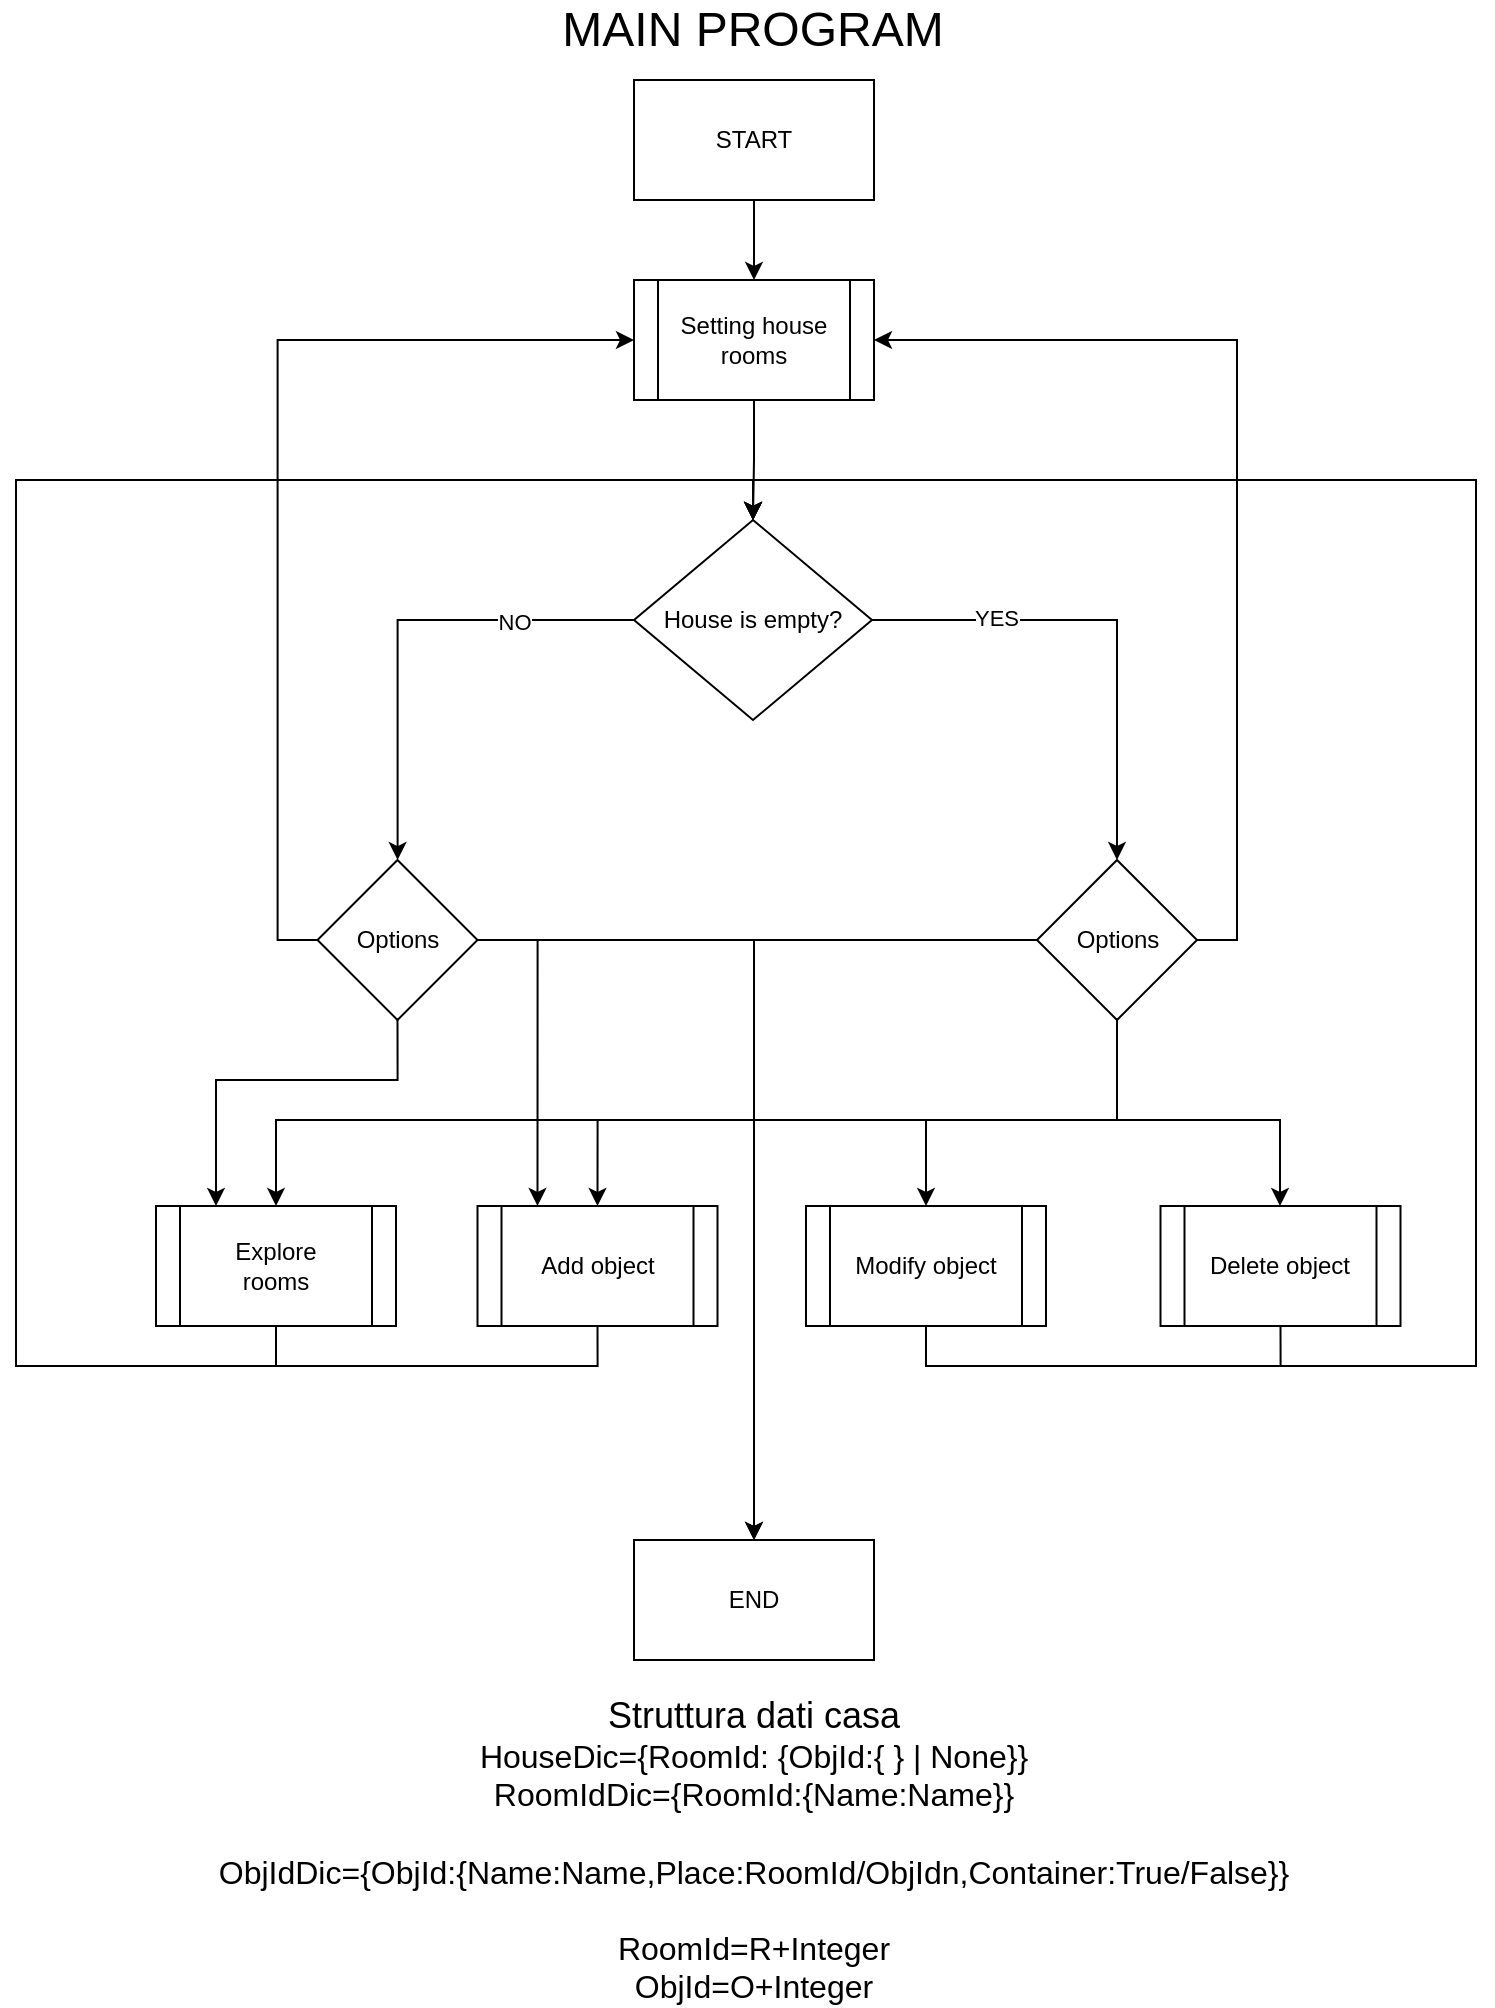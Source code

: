 <mxfile version="24.7.8" pages="8">
  <diagram id="C5RBs43oDa-KdzZeNtuy" name="Main">
    <mxGraphModel dx="1120" dy="532" grid="1" gridSize="10" guides="1" tooltips="1" connect="1" arrows="1" fold="1" page="1" pageScale="1" pageWidth="827" pageHeight="1169" math="0" shadow="0">
      <root>
        <mxCell id="WIyWlLk6GJQsqaUBKTNV-0" />
        <mxCell id="WIyWlLk6GJQsqaUBKTNV-1" parent="WIyWlLk6GJQsqaUBKTNV-0" />
        <mxCell id="SEZNVgb15gD7e7O4nUiE-18" value="&lt;font style=&quot;font-size: 24px;&quot;&gt;MAIN PROGRAM&lt;/font&gt;" style="text;html=1;align=center;verticalAlign=middle;whiteSpace=wrap;rounded=0;" parent="WIyWlLk6GJQsqaUBKTNV-1" vertex="1">
          <mxGeometry x="334" y="10" width="215" height="30" as="geometry" />
        </mxCell>
        <mxCell id="VbdlXVLyw7-0uxl72lft-1" value="" style="edgeStyle=orthogonalEdgeStyle;rounded=0;orthogonalLoop=1;jettySize=auto;html=1;" parent="WIyWlLk6GJQsqaUBKTNV-1" source="VbdlXVLyw7-0uxl72lft-2" target="VbdlXVLyw7-0uxl72lft-17" edge="1">
          <mxGeometry relative="1" as="geometry" />
        </mxCell>
        <mxCell id="VbdlXVLyw7-0uxl72lft-2" value="Setting house rooms" style="shape=process;whiteSpace=wrap;html=1;backgroundOutline=1;" parent="WIyWlLk6GJQsqaUBKTNV-1" vertex="1">
          <mxGeometry x="382" y="150" width="120" height="60" as="geometry" />
        </mxCell>
        <mxCell id="VbdlXVLyw7-0uxl72lft-3" style="edgeStyle=orthogonalEdgeStyle;rounded=0;orthogonalLoop=1;jettySize=auto;html=1;exitX=0.5;exitY=1;exitDx=0;exitDy=0;entryX=0.5;entryY=0;entryDx=0;entryDy=0;" parent="WIyWlLk6GJQsqaUBKTNV-1" source="VbdlXVLyw7-0uxl72lft-4" target="VbdlXVLyw7-0uxl72lft-17" edge="1">
          <mxGeometry relative="1" as="geometry">
            <Array as="points">
              <mxPoint x="203" y="693" />
              <mxPoint x="73" y="693" />
              <mxPoint x="73" y="250" />
              <mxPoint x="442" y="250" />
            </Array>
          </mxGeometry>
        </mxCell>
        <mxCell id="VbdlXVLyw7-0uxl72lft-4" value="Explore&lt;div&gt;rooms&lt;/div&gt;" style="shape=process;whiteSpace=wrap;html=1;backgroundOutline=1;" parent="WIyWlLk6GJQsqaUBKTNV-1" vertex="1">
          <mxGeometry x="143" y="613" width="120" height="60" as="geometry" />
        </mxCell>
        <mxCell id="VbdlXVLyw7-0uxl72lft-5" style="edgeStyle=orthogonalEdgeStyle;rounded=0;orthogonalLoop=1;jettySize=auto;html=1;exitX=0.5;exitY=1;exitDx=0;exitDy=0;entryX=0.5;entryY=0;entryDx=0;entryDy=0;" parent="WIyWlLk6GJQsqaUBKTNV-1" source="VbdlXVLyw7-0uxl72lft-6" target="VbdlXVLyw7-0uxl72lft-2" edge="1">
          <mxGeometry relative="1" as="geometry" />
        </mxCell>
        <mxCell id="VbdlXVLyw7-0uxl72lft-6" value="START" style="rounded=0;whiteSpace=wrap;html=1;" parent="WIyWlLk6GJQsqaUBKTNV-1" vertex="1">
          <mxGeometry x="382" y="50" width="120" height="60" as="geometry" />
        </mxCell>
        <mxCell id="VbdlXVLyw7-0uxl72lft-7" style="edgeStyle=orthogonalEdgeStyle;rounded=0;orthogonalLoop=1;jettySize=auto;html=1;exitX=0.5;exitY=1;exitDx=0;exitDy=0;entryX=0.5;entryY=0;entryDx=0;entryDy=0;" parent="WIyWlLk6GJQsqaUBKTNV-1" source="VbdlXVLyw7-0uxl72lft-8" target="VbdlXVLyw7-0uxl72lft-17" edge="1">
          <mxGeometry relative="1" as="geometry">
            <Array as="points">
              <mxPoint x="364" y="693" />
              <mxPoint x="73" y="693" />
              <mxPoint x="73" y="250" />
              <mxPoint x="442" y="250" />
            </Array>
          </mxGeometry>
        </mxCell>
        <mxCell id="VbdlXVLyw7-0uxl72lft-8" value="Add object" style="shape=process;whiteSpace=wrap;html=1;backgroundOutline=1;" parent="WIyWlLk6GJQsqaUBKTNV-1" vertex="1">
          <mxGeometry x="303.75" y="613" width="120" height="60" as="geometry" />
        </mxCell>
        <mxCell id="VbdlXVLyw7-0uxl72lft-9" style="edgeStyle=orthogonalEdgeStyle;rounded=0;orthogonalLoop=1;jettySize=auto;html=1;exitX=0.5;exitY=1;exitDx=0;exitDy=0;entryX=0.5;entryY=0;entryDx=0;entryDy=0;" parent="WIyWlLk6GJQsqaUBKTNV-1" source="VbdlXVLyw7-0uxl72lft-10" target="VbdlXVLyw7-0uxl72lft-17" edge="1">
          <mxGeometry relative="1" as="geometry">
            <Array as="points">
              <mxPoint x="528" y="693" />
              <mxPoint x="803" y="693" />
              <mxPoint x="803" y="250" />
              <mxPoint x="442" y="250" />
            </Array>
          </mxGeometry>
        </mxCell>
        <mxCell id="VbdlXVLyw7-0uxl72lft-10" value="Modify object" style="shape=process;whiteSpace=wrap;html=1;backgroundOutline=1;" parent="WIyWlLk6GJQsqaUBKTNV-1" vertex="1">
          <mxGeometry x="468" y="613" width="120" height="60" as="geometry" />
        </mxCell>
        <mxCell id="VbdlXVLyw7-0uxl72lft-11" style="edgeStyle=orthogonalEdgeStyle;rounded=0;orthogonalLoop=1;jettySize=auto;html=1;exitX=0.5;exitY=1;exitDx=0;exitDy=0;entryX=0.5;entryY=0;entryDx=0;entryDy=0;" parent="WIyWlLk6GJQsqaUBKTNV-1" source="VbdlXVLyw7-0uxl72lft-12" target="VbdlXVLyw7-0uxl72lft-17" edge="1">
          <mxGeometry relative="1" as="geometry">
            <Array as="points">
              <mxPoint x="705" y="693" />
              <mxPoint x="803" y="693" />
              <mxPoint x="803" y="250" />
              <mxPoint x="442" y="250" />
            </Array>
          </mxGeometry>
        </mxCell>
        <mxCell id="VbdlXVLyw7-0uxl72lft-12" value="Delete object" style="shape=process;whiteSpace=wrap;html=1;backgroundOutline=1;" parent="WIyWlLk6GJQsqaUBKTNV-1" vertex="1">
          <mxGeometry x="645.25" y="613" width="120" height="60" as="geometry" />
        </mxCell>
        <mxCell id="VbdlXVLyw7-0uxl72lft-13" value="" style="edgeStyle=orthogonalEdgeStyle;rounded=0;orthogonalLoop=1;jettySize=auto;html=1;" parent="WIyWlLk6GJQsqaUBKTNV-1" source="VbdlXVLyw7-0uxl72lft-17" target="VbdlXVLyw7-0uxl72lft-24" edge="1">
          <mxGeometry relative="1" as="geometry" />
        </mxCell>
        <mxCell id="VbdlXVLyw7-0uxl72lft-14" value="YES" style="edgeLabel;html=1;align=center;verticalAlign=middle;resizable=0;points=[];" parent="VbdlXVLyw7-0uxl72lft-13" vertex="1" connectable="0">
          <mxGeometry x="-0.491" y="1" relative="1" as="geometry">
            <mxPoint as="offset" />
          </mxGeometry>
        </mxCell>
        <mxCell id="VbdlXVLyw7-0uxl72lft-15" value="" style="edgeStyle=orthogonalEdgeStyle;rounded=0;orthogonalLoop=1;jettySize=auto;html=1;" parent="WIyWlLk6GJQsqaUBKTNV-1" source="VbdlXVLyw7-0uxl72lft-17" target="VbdlXVLyw7-0uxl72lft-29" edge="1">
          <mxGeometry relative="1" as="geometry" />
        </mxCell>
        <mxCell id="VbdlXVLyw7-0uxl72lft-16" value="NO" style="edgeLabel;html=1;align=center;verticalAlign=middle;resizable=0;points=[];" parent="VbdlXVLyw7-0uxl72lft-15" vertex="1" connectable="0">
          <mxGeometry x="-0.493" y="1" relative="1" as="geometry">
            <mxPoint as="offset" />
          </mxGeometry>
        </mxCell>
        <mxCell id="VbdlXVLyw7-0uxl72lft-17" value="House is empty?" style="rhombus;whiteSpace=wrap;html=1;" parent="WIyWlLk6GJQsqaUBKTNV-1" vertex="1">
          <mxGeometry x="382" y="270" width="119" height="100" as="geometry" />
        </mxCell>
        <mxCell id="VbdlXVLyw7-0uxl72lft-18" style="edgeStyle=orthogonalEdgeStyle;rounded=0;orthogonalLoop=1;jettySize=auto;html=1;exitX=0.5;exitY=1;exitDx=0;exitDy=0;" parent="WIyWlLk6GJQsqaUBKTNV-1" source="VbdlXVLyw7-0uxl72lft-24" target="VbdlXVLyw7-0uxl72lft-12" edge="1">
          <mxGeometry relative="1" as="geometry">
            <Array as="points">
              <mxPoint x="624" y="570" />
              <mxPoint x="705" y="570" />
            </Array>
          </mxGeometry>
        </mxCell>
        <mxCell id="VbdlXVLyw7-0uxl72lft-19" style="edgeStyle=orthogonalEdgeStyle;rounded=0;orthogonalLoop=1;jettySize=auto;html=1;exitX=0.5;exitY=1;exitDx=0;exitDy=0;entryX=0.5;entryY=0;entryDx=0;entryDy=0;" parent="WIyWlLk6GJQsqaUBKTNV-1" source="VbdlXVLyw7-0uxl72lft-24" target="VbdlXVLyw7-0uxl72lft-10" edge="1">
          <mxGeometry relative="1" as="geometry">
            <Array as="points">
              <mxPoint x="624" y="570" />
              <mxPoint x="528" y="570" />
            </Array>
          </mxGeometry>
        </mxCell>
        <mxCell id="VbdlXVLyw7-0uxl72lft-20" style="edgeStyle=orthogonalEdgeStyle;rounded=0;orthogonalLoop=1;jettySize=auto;html=1;exitX=0.5;exitY=1;exitDx=0;exitDy=0;entryX=0.5;entryY=0;entryDx=0;entryDy=0;" parent="WIyWlLk6GJQsqaUBKTNV-1" source="VbdlXVLyw7-0uxl72lft-24" target="VbdlXVLyw7-0uxl72lft-8" edge="1">
          <mxGeometry relative="1" as="geometry">
            <Array as="points">
              <mxPoint x="624" y="570" />
              <mxPoint x="364" y="570" />
            </Array>
          </mxGeometry>
        </mxCell>
        <mxCell id="VbdlXVLyw7-0uxl72lft-21" style="edgeStyle=orthogonalEdgeStyle;rounded=0;orthogonalLoop=1;jettySize=auto;html=1;exitX=0.5;exitY=1;exitDx=0;exitDy=0;entryX=0.5;entryY=0;entryDx=0;entryDy=0;" parent="WIyWlLk6GJQsqaUBKTNV-1" source="VbdlXVLyw7-0uxl72lft-24" target="VbdlXVLyw7-0uxl72lft-4" edge="1">
          <mxGeometry relative="1" as="geometry">
            <Array as="points">
              <mxPoint x="624" y="570" />
              <mxPoint x="203" y="570" />
            </Array>
          </mxGeometry>
        </mxCell>
        <mxCell id="VbdlXVLyw7-0uxl72lft-22" style="edgeStyle=orthogonalEdgeStyle;rounded=0;orthogonalLoop=1;jettySize=auto;html=1;exitX=1;exitY=0.5;exitDx=0;exitDy=0;entryX=1;entryY=0.5;entryDx=0;entryDy=0;" parent="WIyWlLk6GJQsqaUBKTNV-1" source="VbdlXVLyw7-0uxl72lft-24" target="VbdlXVLyw7-0uxl72lft-2" edge="1">
          <mxGeometry relative="1" as="geometry" />
        </mxCell>
        <mxCell id="VbdlXVLyw7-0uxl72lft-23" style="edgeStyle=orthogonalEdgeStyle;rounded=0;orthogonalLoop=1;jettySize=auto;html=1;exitX=0;exitY=0.5;exitDx=0;exitDy=0;entryX=0.5;entryY=0;entryDx=0;entryDy=0;" parent="WIyWlLk6GJQsqaUBKTNV-1" source="VbdlXVLyw7-0uxl72lft-24" target="VbdlXVLyw7-0uxl72lft-30" edge="1">
          <mxGeometry relative="1" as="geometry" />
        </mxCell>
        <mxCell id="VbdlXVLyw7-0uxl72lft-24" value="Options" style="rhombus;whiteSpace=wrap;html=1;" parent="WIyWlLk6GJQsqaUBKTNV-1" vertex="1">
          <mxGeometry x="583.5" y="440" width="80" height="80" as="geometry" />
        </mxCell>
        <mxCell id="VbdlXVLyw7-0uxl72lft-25" style="edgeStyle=orthogonalEdgeStyle;rounded=0;orthogonalLoop=1;jettySize=auto;html=1;exitX=0.5;exitY=1;exitDx=0;exitDy=0;entryX=0.25;entryY=0;entryDx=0;entryDy=0;" parent="WIyWlLk6GJQsqaUBKTNV-1" source="VbdlXVLyw7-0uxl72lft-29" target="VbdlXVLyw7-0uxl72lft-4" edge="1">
          <mxGeometry relative="1" as="geometry">
            <Array as="points">
              <mxPoint x="264" y="550" />
              <mxPoint x="173" y="550" />
            </Array>
          </mxGeometry>
        </mxCell>
        <mxCell id="VbdlXVLyw7-0uxl72lft-26" style="edgeStyle=orthogonalEdgeStyle;rounded=0;orthogonalLoop=1;jettySize=auto;html=1;exitX=1;exitY=0.5;exitDx=0;exitDy=0;entryX=0.25;entryY=0;entryDx=0;entryDy=0;" parent="WIyWlLk6GJQsqaUBKTNV-1" source="VbdlXVLyw7-0uxl72lft-29" target="VbdlXVLyw7-0uxl72lft-8" edge="1">
          <mxGeometry relative="1" as="geometry" />
        </mxCell>
        <mxCell id="VbdlXVLyw7-0uxl72lft-27" style="edgeStyle=orthogonalEdgeStyle;rounded=0;orthogonalLoop=1;jettySize=auto;html=1;exitX=0;exitY=0.5;exitDx=0;exitDy=0;entryX=0;entryY=0.5;entryDx=0;entryDy=0;" parent="WIyWlLk6GJQsqaUBKTNV-1" source="VbdlXVLyw7-0uxl72lft-29" target="VbdlXVLyw7-0uxl72lft-2" edge="1">
          <mxGeometry relative="1" as="geometry" />
        </mxCell>
        <mxCell id="VbdlXVLyw7-0uxl72lft-28" style="edgeStyle=orthogonalEdgeStyle;rounded=0;orthogonalLoop=1;jettySize=auto;html=1;exitX=1;exitY=0.5;exitDx=0;exitDy=0;entryX=0.5;entryY=0;entryDx=0;entryDy=0;" parent="WIyWlLk6GJQsqaUBKTNV-1" source="VbdlXVLyw7-0uxl72lft-29" target="VbdlXVLyw7-0uxl72lft-30" edge="1">
          <mxGeometry relative="1" as="geometry" />
        </mxCell>
        <mxCell id="VbdlXVLyw7-0uxl72lft-29" value="Options" style="rhombus;whiteSpace=wrap;html=1;" parent="WIyWlLk6GJQsqaUBKTNV-1" vertex="1">
          <mxGeometry x="223.75" y="440" width="80" height="80" as="geometry" />
        </mxCell>
        <mxCell id="VbdlXVLyw7-0uxl72lft-30" value="END" style="rounded=0;whiteSpace=wrap;html=1;" parent="WIyWlLk6GJQsqaUBKTNV-1" vertex="1">
          <mxGeometry x="382" y="780" width="120" height="60" as="geometry" />
        </mxCell>
        <mxCell id="uqz7V5Vx-qayiTXmnGGJ-0" value="&lt;font style=&quot;font-size: 18px;&quot;&gt;Struttura dati casa&lt;/font&gt;&lt;div&gt;&lt;font size=&quot;3&quot;&gt;HouseDic={RoomId: {ObjId:{ } | None}}&lt;/font&gt;&lt;/div&gt;&lt;div&gt;&lt;font size=&quot;3&quot;&gt;RoomIdDic={RoomId:{Name:Name}}&lt;/font&gt;&lt;/div&gt;&lt;div&gt;&lt;font size=&quot;3&quot;&gt;&lt;br&gt;&lt;/font&gt;&lt;/div&gt;&lt;div&gt;&lt;span style=&quot;font-size: medium;&quot;&gt;ObjIdDic={ObjId:{Name:Name,Place:RoomId/ObjIdn,Container:True/False}}&lt;/span&gt;&lt;font size=&quot;3&quot;&gt;&lt;br&gt;&lt;/font&gt;&lt;/div&gt;&lt;div&gt;&lt;span style=&quot;font-size: medium;&quot;&gt;&lt;br&gt;&lt;/span&gt;&lt;/div&gt;&lt;div&gt;&lt;span style=&quot;background-color: initial; font-size: medium;&quot;&gt;RoomId=R+Integer&lt;/span&gt;&lt;/div&gt;&lt;div&gt;&lt;span style=&quot;background-color: initial; font-size: medium;&quot;&gt;ObjId=O+Integer&lt;/span&gt;&lt;/div&gt;" style="text;html=1;align=center;verticalAlign=middle;whiteSpace=wrap;rounded=0;" parent="WIyWlLk6GJQsqaUBKTNV-1" vertex="1">
          <mxGeometry x="172" y="880" width="540" height="110" as="geometry" />
        </mxCell>
      </root>
    </mxGraphModel>
  </diagram>
  <diagram id="VCsawrTOthUeDQfajYl_" name="Setting House Rooms">
    <mxGraphModel dx="1120" dy="532" grid="1" gridSize="10" guides="1" tooltips="1" connect="1" arrows="1" fold="1" page="1" pageScale="1" pageWidth="827" pageHeight="1169" math="0" shadow="0">
      <root>
        <mxCell id="0" />
        <mxCell id="1" parent="0" />
        <mxCell id="F1TZwqzf32EQJO5rZa7f-1" value="&lt;span style=&quot;font-size: 24px;&quot;&gt;SETTING ROOMS OF THE HOUSE&lt;/span&gt;" style="text;html=1;align=center;verticalAlign=middle;whiteSpace=wrap;rounded=0;" parent="1" vertex="1">
          <mxGeometry x="212" y="10" width="404" height="30" as="geometry" />
        </mxCell>
        <mxCell id="F1TZwqzf32EQJO5rZa7f-2" value="" style="edgeStyle=orthogonalEdgeStyle;rounded=0;orthogonalLoop=1;jettySize=auto;html=1;" parent="1" source="F1TZwqzf32EQJO5rZa7f-3" target="F1TZwqzf32EQJO5rZa7f-29" edge="1">
          <mxGeometry relative="1" as="geometry" />
        </mxCell>
        <mxCell id="F1TZwqzf32EQJO5rZa7f-3" value="Ask for the name of the room" style="rounded=0;whiteSpace=wrap;html=1;" parent="1" vertex="1">
          <mxGeometry x="448.95" y="647" width="120" height="60" as="geometry" />
        </mxCell>
        <mxCell id="ax3tRUe_NGKrcjEk7FFS-2" value="" style="edgeStyle=orthogonalEdgeStyle;rounded=0;orthogonalLoop=1;jettySize=auto;html=1;" parent="1" source="F1TZwqzf32EQJO5rZa7f-8" target="ax3tRUe_NGKrcjEk7FFS-1" edge="1">
          <mxGeometry relative="1" as="geometry" />
        </mxCell>
        <mxCell id="ax3tRUe_NGKrcjEk7FFS-3" value="YES" style="edgeLabel;html=1;align=center;verticalAlign=middle;resizable=0;points=[];" parent="ax3tRUe_NGKrcjEk7FFS-2" vertex="1" connectable="0">
          <mxGeometry x="-0.2" y="1" relative="1" as="geometry">
            <mxPoint as="offset" />
          </mxGeometry>
        </mxCell>
        <mxCell id="EM_I_bqeVkrDWOazCOOl-3" value="" style="edgeStyle=orthogonalEdgeStyle;rounded=0;orthogonalLoop=1;jettySize=auto;html=1;" parent="1" source="F1TZwqzf32EQJO5rZa7f-8" target="EM_I_bqeVkrDWOazCOOl-2" edge="1">
          <mxGeometry relative="1" as="geometry" />
        </mxCell>
        <mxCell id="EM_I_bqeVkrDWOazCOOl-4" value="NO" style="edgeLabel;html=1;align=center;verticalAlign=middle;resizable=0;points=[];" parent="EM_I_bqeVkrDWOazCOOl-3" vertex="1" connectable="0">
          <mxGeometry x="-0.096" y="-1" relative="1" as="geometry">
            <mxPoint as="offset" />
          </mxGeometry>
        </mxCell>
        <mxCell id="F1TZwqzf32EQJO5rZa7f-8" value="No rooms&lt;div&gt;inserted?&lt;/div&gt;" style="rhombus;whiteSpace=wrap;html=1;" parent="1" vertex="1">
          <mxGeometry x="468.95" y="283" width="80" height="80" as="geometry" />
        </mxCell>
        <mxCell id="F1TZwqzf32EQJO5rZa7f-14" style="edgeStyle=orthogonalEdgeStyle;rounded=0;orthogonalLoop=1;jettySize=auto;html=1;exitX=0.5;exitY=1;exitDx=0;exitDy=0;entryX=0.5;entryY=0;entryDx=0;entryDy=0;" parent="1" source="F1TZwqzf32EQJO5rZa7f-15" target="F1TZwqzf32EQJO5rZa7f-8" edge="1">
          <mxGeometry relative="1" as="geometry" />
        </mxCell>
        <mxCell id="F1TZwqzf32EQJO5rZa7f-15" value="START" style="rounded=0;whiteSpace=wrap;html=1;" parent="1" vertex="1">
          <mxGeometry x="448.95" y="177" width="120" height="60" as="geometry" />
        </mxCell>
        <mxCell id="ax3tRUe_NGKrcjEk7FFS-8" style="edgeStyle=orthogonalEdgeStyle;rounded=0;orthogonalLoop=1;jettySize=auto;html=1;exitX=1;exitY=0.5;exitDx=0;exitDy=0;entryX=1;entryY=0.5;entryDx=0;entryDy=0;" parent="1" source="F1TZwqzf32EQJO5rZa7f-29" target="F1TZwqzf32EQJO5rZa7f-3" edge="1">
          <mxGeometry relative="1" as="geometry">
            <Array as="points">
              <mxPoint x="614.95" y="792" />
              <mxPoint x="614.95" y="677" />
            </Array>
          </mxGeometry>
        </mxCell>
        <mxCell id="ax3tRUe_NGKrcjEk7FFS-9" value="YES" style="edgeLabel;html=1;align=center;verticalAlign=middle;resizable=0;points=[];" parent="ax3tRUe_NGKrcjEk7FFS-8" vertex="1" connectable="0">
          <mxGeometry x="-0.762" y="-1" relative="1" as="geometry">
            <mxPoint as="offset" />
          </mxGeometry>
        </mxCell>
        <mxCell id="EM_I_bqeVkrDWOazCOOl-18" value="" style="edgeStyle=orthogonalEdgeStyle;rounded=0;orthogonalLoop=1;jettySize=auto;html=1;" parent="1" source="F1TZwqzf32EQJO5rZa7f-29" target="EM_I_bqeVkrDWOazCOOl-17" edge="1">
          <mxGeometry relative="1" as="geometry" />
        </mxCell>
        <mxCell id="EM_I_bqeVkrDWOazCOOl-19" value="NO" style="edgeLabel;html=1;align=center;verticalAlign=middle;resizable=0;points=[];" parent="EM_I_bqeVkrDWOazCOOl-18" vertex="1" connectable="0">
          <mxGeometry x="-0.402" y="3" relative="1" as="geometry">
            <mxPoint as="offset" />
          </mxGeometry>
        </mxCell>
        <mxCell id="F1TZwqzf32EQJO5rZa7f-29" value="Room name&lt;div&gt;already exist?&lt;/div&gt;" style="rhombus;whiteSpace=wrap;html=1;rounded=0;" parent="1" vertex="1">
          <mxGeometry x="455.2" y="752" width="107.5" height="80" as="geometry" />
        </mxCell>
        <mxCell id="F1TZwqzf32EQJO5rZa7f-32" value="" style="edgeStyle=orthogonalEdgeStyle;rounded=0;orthogonalLoop=1;jettySize=auto;html=1;" parent="1" source="F1TZwqzf32EQJO5rZa7f-36" target="F1TZwqzf32EQJO5rZa7f-37" edge="1">
          <mxGeometry relative="1" as="geometry" />
        </mxCell>
        <mxCell id="F1TZwqzf32EQJO5rZa7f-33" value="NO" style="edgeLabel;html=1;align=center;verticalAlign=middle;resizable=0;points=[];" parent="F1TZwqzf32EQJO5rZa7f-32" vertex="1" connectable="0">
          <mxGeometry x="-0.356" y="3" relative="1" as="geometry">
            <mxPoint as="offset" />
          </mxGeometry>
        </mxCell>
        <mxCell id="F1TZwqzf32EQJO5rZa7f-34" value="" style="edgeStyle=orthogonalEdgeStyle;rounded=0;orthogonalLoop=1;jettySize=auto;html=1;" parent="1" source="F1TZwqzf32EQJO5rZa7f-36" target="F1TZwqzf32EQJO5rZa7f-53" edge="1">
          <mxGeometry relative="1" as="geometry" />
        </mxCell>
        <mxCell id="F1TZwqzf32EQJO5rZa7f-35" value="YES" style="edgeLabel;html=1;align=center;verticalAlign=middle;resizable=0;points=[];" parent="F1TZwqzf32EQJO5rZa7f-34" vertex="1" connectable="0">
          <mxGeometry x="-0.36" y="-1" relative="1" as="geometry">
            <mxPoint as="offset" />
          </mxGeometry>
        </mxCell>
        <mxCell id="F1TZwqzf32EQJO5rZa7f-36" value="Other rooms?" style="rhombus;whiteSpace=wrap;html=1;rounded=0;" parent="1" vertex="1">
          <mxGeometry x="656.45" y="960" width="90" height="91" as="geometry" />
        </mxCell>
        <mxCell id="F1TZwqzf32EQJO5rZa7f-37" value="END" style="whiteSpace=wrap;html=1;rounded=0;" parent="1" vertex="1">
          <mxGeometry x="641.45" y="1090" width="120" height="60" as="geometry" />
        </mxCell>
        <mxCell id="F1TZwqzf32EQJO5rZa7f-47" style="edgeStyle=orthogonalEdgeStyle;rounded=0;orthogonalLoop=1;jettySize=auto;html=1;exitX=1;exitY=0.5;exitDx=0;exitDy=0;entryX=0;entryY=0.5;entryDx=0;entryDy=0;" parent="1" source="F1TZwqzf32EQJO5rZa7f-48" target="F1TZwqzf32EQJO5rZa7f-36" edge="1">
          <mxGeometry relative="1" as="geometry" />
        </mxCell>
        <mxCell id="F1TZwqzf32EQJO5rZa7f-48" value="Print rooms list" style="whiteSpace=wrap;html=1;rounded=0;" parent="1" vertex="1">
          <mxGeometry x="448.95" y="975.5" width="120" height="60" as="geometry" />
        </mxCell>
        <mxCell id="ax3tRUe_NGKrcjEk7FFS-10" style="edgeStyle=orthogonalEdgeStyle;rounded=0;orthogonalLoop=1;jettySize=auto;html=1;exitX=0.5;exitY=0;exitDx=0;exitDy=0;entryX=1;entryY=0.5;entryDx=0;entryDy=0;" parent="1" source="F1TZwqzf32EQJO5rZa7f-53" target="F1TZwqzf32EQJO5rZa7f-3" edge="1">
          <mxGeometry relative="1" as="geometry" />
        </mxCell>
        <mxCell id="F1TZwqzf32EQJO5rZa7f-53" value="Print room list" style="whiteSpace=wrap;html=1;rounded=0;" parent="1" vertex="1">
          <mxGeometry x="641.45" y="850" width="120" height="60" as="geometry" />
        </mxCell>
        <mxCell id="ax3tRUe_NGKrcjEk7FFS-5" value="" style="edgeStyle=orthogonalEdgeStyle;rounded=0;orthogonalLoop=1;jettySize=auto;html=1;" parent="1" source="ax3tRUe_NGKrcjEk7FFS-1" target="ax3tRUe_NGKrcjEk7FFS-4" edge="1">
          <mxGeometry relative="1" as="geometry" />
        </mxCell>
        <mxCell id="ax3tRUe_NGKrcjEk7FFS-1" value="Set default rooms" style="whiteSpace=wrap;html=1;" parent="1" vertex="1">
          <mxGeometry x="448.95" y="413" width="120" height="60" as="geometry" />
        </mxCell>
        <mxCell id="ax3tRUe_NGKrcjEk7FFS-6" style="edgeStyle=orthogonalEdgeStyle;rounded=0;orthogonalLoop=1;jettySize=auto;html=1;exitX=0.5;exitY=1;exitDx=0;exitDy=0;entryX=0.5;entryY=0;entryDx=0;entryDy=0;" parent="1" source="ax3tRUe_NGKrcjEk7FFS-4" target="F1TZwqzf32EQJO5rZa7f-3" edge="1">
          <mxGeometry relative="1" as="geometry" />
        </mxCell>
        <mxCell id="ax3tRUe_NGKrcjEk7FFS-7" value="NO" style="edgeLabel;html=1;align=center;verticalAlign=middle;resizable=0;points=[];" parent="ax3tRUe_NGKrcjEk7FFS-6" vertex="1" connectable="0">
          <mxGeometry x="-0.145" y="1" relative="1" as="geometry">
            <mxPoint as="offset" />
          </mxGeometry>
        </mxCell>
        <mxCell id="ax3tRUe_NGKrcjEk7FFS-11" style="edgeStyle=orthogonalEdgeStyle;rounded=0;orthogonalLoop=1;jettySize=auto;html=1;exitX=0;exitY=0.5;exitDx=0;exitDy=0;entryX=0;entryY=0.5;entryDx=0;entryDy=0;" parent="1" source="ax3tRUe_NGKrcjEk7FFS-4" target="F1TZwqzf32EQJO5rZa7f-37" edge="1">
          <mxGeometry relative="1" as="geometry">
            <Array as="points">
              <mxPoint x="370" y="558" />
              <mxPoint x="370" y="1120" />
            </Array>
          </mxGeometry>
        </mxCell>
        <mxCell id="ax3tRUe_NGKrcjEk7FFS-12" value="YES" style="edgeLabel;html=1;align=center;verticalAlign=middle;resizable=0;points=[];" parent="ax3tRUe_NGKrcjEk7FFS-11" vertex="1" connectable="0">
          <mxGeometry x="-0.928" relative="1" as="geometry">
            <mxPoint as="offset" />
          </mxGeometry>
        </mxCell>
        <mxCell id="ax3tRUe_NGKrcjEk7FFS-4" value="Default rooms&lt;div&gt;fit house?&lt;/div&gt;" style="rhombus;whiteSpace=wrap;html=1;" parent="1" vertex="1">
          <mxGeometry x="440.95" y="518" width="136" height="80" as="geometry" />
        </mxCell>
        <mxCell id="EM_I_bqeVkrDWOazCOOl-16" style="edgeStyle=orthogonalEdgeStyle;rounded=0;orthogonalLoop=1;jettySize=auto;html=1;exitX=0.5;exitY=1;exitDx=0;exitDy=0;entryX=0;entryY=0.5;entryDx=0;entryDy=0;" parent="1" source="EM_I_bqeVkrDWOazCOOl-1" target="F1TZwqzf32EQJO5rZa7f-37" edge="1">
          <mxGeometry relative="1" as="geometry" />
        </mxCell>
        <mxCell id="EM_I_bqeVkrDWOazCOOl-1" value="Add room" style="shape=process;whiteSpace=wrap;html=1;backgroundOutline=1;" parent="1" vertex="1">
          <mxGeometry x="10" y="470" width="120" height="60" as="geometry" />
        </mxCell>
        <mxCell id="EM_I_bqeVkrDWOazCOOl-7" style="edgeStyle=orthogonalEdgeStyle;rounded=0;orthogonalLoop=1;jettySize=auto;html=1;exitX=0.5;exitY=1;exitDx=0;exitDy=0;" parent="1" source="EM_I_bqeVkrDWOazCOOl-2" target="EM_I_bqeVkrDWOazCOOl-5" edge="1">
          <mxGeometry relative="1" as="geometry" />
        </mxCell>
        <mxCell id="EM_I_bqeVkrDWOazCOOl-12" value="DELETE" style="edgeLabel;html=1;align=center;verticalAlign=middle;resizable=0;points=[];" parent="EM_I_bqeVkrDWOazCOOl-7" vertex="1" connectable="0">
          <mxGeometry x="0.195" y="-1" relative="1" as="geometry">
            <mxPoint as="offset" />
          </mxGeometry>
        </mxCell>
        <mxCell id="EM_I_bqeVkrDWOazCOOl-9" style="edgeStyle=orthogonalEdgeStyle;rounded=0;orthogonalLoop=1;jettySize=auto;html=1;exitX=0.5;exitY=1;exitDx=0;exitDy=0;entryX=0.5;entryY=0;entryDx=0;entryDy=0;" parent="1" target="EM_I_bqeVkrDWOazCOOl-6" edge="1">
          <mxGeometry relative="1" as="geometry">
            <mxPoint x="200" y="400" as="sourcePoint" />
            <Array as="points">
              <mxPoint x="200" y="401" />
              <mxPoint x="334" y="401" />
            </Array>
          </mxGeometry>
        </mxCell>
        <mxCell id="EM_I_bqeVkrDWOazCOOl-11" value="MODIFY" style="edgeLabel;html=1;align=center;verticalAlign=middle;resizable=0;points=[];" parent="EM_I_bqeVkrDWOazCOOl-9" vertex="1" connectable="0">
          <mxGeometry x="-0.361" y="-4" relative="1" as="geometry">
            <mxPoint x="70" y="25" as="offset" />
          </mxGeometry>
        </mxCell>
        <mxCell id="EM_I_bqeVkrDWOazCOOl-10" style="edgeStyle=orthogonalEdgeStyle;rounded=0;orthogonalLoop=1;jettySize=auto;html=1;exitX=0.5;exitY=1;exitDx=0;exitDy=0;entryX=0.5;entryY=0;entryDx=0;entryDy=0;" parent="1" source="EM_I_bqeVkrDWOazCOOl-2" target="EM_I_bqeVkrDWOazCOOl-1" edge="1">
          <mxGeometry relative="1" as="geometry">
            <Array as="points">
              <mxPoint x="200" y="400" />
              <mxPoint x="70" y="400" />
            </Array>
          </mxGeometry>
        </mxCell>
        <mxCell id="EM_I_bqeVkrDWOazCOOl-13" value="ADD" style="edgeLabel;html=1;align=center;verticalAlign=middle;resizable=0;points=[];" parent="EM_I_bqeVkrDWOazCOOl-10" vertex="1" connectable="0">
          <mxGeometry x="0.659" y="4" relative="1" as="geometry">
            <mxPoint as="offset" />
          </mxGeometry>
        </mxCell>
        <mxCell id="EM_I_bqeVkrDWOazCOOl-2" value="Add, delete or&lt;div&gt;modify room?&lt;/div&gt;" style="rhombus;whiteSpace=wrap;html=1;" parent="1" vertex="1">
          <mxGeometry x="130" y="271.5" width="140" height="103" as="geometry" />
        </mxCell>
        <mxCell id="EM_I_bqeVkrDWOazCOOl-15" style="edgeStyle=orthogonalEdgeStyle;rounded=0;orthogonalLoop=1;jettySize=auto;html=1;exitX=0.5;exitY=1;exitDx=0;exitDy=0;entryX=0;entryY=0.5;entryDx=0;entryDy=0;" parent="1" source="EM_I_bqeVkrDWOazCOOl-5" target="F1TZwqzf32EQJO5rZa7f-37" edge="1">
          <mxGeometry relative="1" as="geometry">
            <Array as="points">
              <mxPoint x="200" y="1120" />
            </Array>
          </mxGeometry>
        </mxCell>
        <mxCell id="EM_I_bqeVkrDWOazCOOl-5" value="Delete room" style="shape=process;whiteSpace=wrap;html=1;backgroundOutline=1;" parent="1" vertex="1">
          <mxGeometry x="140" y="470" width="120" height="60" as="geometry" />
        </mxCell>
        <mxCell id="EM_I_bqeVkrDWOazCOOl-14" style="edgeStyle=orthogonalEdgeStyle;rounded=0;orthogonalLoop=1;jettySize=auto;html=1;exitX=0.5;exitY=1;exitDx=0;exitDy=0;entryX=0;entryY=0.5;entryDx=0;entryDy=0;" parent="1" source="EM_I_bqeVkrDWOazCOOl-6" target="F1TZwqzf32EQJO5rZa7f-37" edge="1">
          <mxGeometry relative="1" as="geometry">
            <Array as="points">
              <mxPoint x="340" y="530" />
              <mxPoint x="340" y="1120" />
            </Array>
          </mxGeometry>
        </mxCell>
        <mxCell id="EM_I_bqeVkrDWOazCOOl-6" value="Modify room" style="shape=process;whiteSpace=wrap;html=1;backgroundOutline=1;" parent="1" vertex="1">
          <mxGeometry x="274" y="470" width="120" height="60" as="geometry" />
        </mxCell>
        <mxCell id="EM_I_bqeVkrDWOazCOOl-20" style="edgeStyle=orthogonalEdgeStyle;rounded=0;orthogonalLoop=1;jettySize=auto;html=1;exitX=0.5;exitY=1;exitDx=0;exitDy=0;entryX=0.5;entryY=0;entryDx=0;entryDy=0;" parent="1" source="EM_I_bqeVkrDWOazCOOl-17" target="F1TZwqzf32EQJO5rZa7f-48" edge="1">
          <mxGeometry relative="1" as="geometry" />
        </mxCell>
        <mxCell id="EM_I_bqeVkrDWOazCOOl-17" value="Set Room Id" style="rounded=0;whiteSpace=wrap;html=1;" parent="1" vertex="1">
          <mxGeometry x="448.95" y="880" width="120" height="60" as="geometry" />
        </mxCell>
        <mxCell id="NqiQJ1uCuhTcIP9iIZxP-78" style="edgeStyle=orthogonalEdgeStyle;rounded=0;orthogonalLoop=1;jettySize=auto;html=1;exitX=0.5;exitY=1;exitDx=0;exitDy=0;entryX=0.5;entryY=0;entryDx=0;entryDy=0;" parent="1" source="NqiQJ1uCuhTcIP9iIZxP-2" target="NqiQJ1uCuhTcIP9iIZxP-20" edge="1">
          <mxGeometry relative="1" as="geometry" />
        </mxCell>
        <mxCell id="NqiQJ1uCuhTcIP9iIZxP-2" value="Set the Id to&lt;div&gt;Rn+1&lt;/div&gt;&lt;div&gt;(n is the number of the last room added)&lt;/div&gt;" style="rounded=0;whiteSpace=wrap;html=1;" parent="1" vertex="1">
          <mxGeometry x="260.0" y="1676.5" width="120" height="60" as="geometry" />
        </mxCell>
        <mxCell id="NqiQJ1uCuhTcIP9iIZxP-75" style="edgeStyle=orthogonalEdgeStyle;rounded=0;orthogonalLoop=1;jettySize=auto;html=1;exitX=0;exitY=0.5;exitDx=0;exitDy=0;entryX=0.5;entryY=0;entryDx=0;entryDy=0;" parent="1" source="NqiQJ1uCuhTcIP9iIZxP-7" target="NqiQJ1uCuhTcIP9iIZxP-60" edge="1">
          <mxGeometry relative="1" as="geometry" />
        </mxCell>
        <mxCell id="NqiQJ1uCuhTcIP9iIZxP-80" value="YES" style="edgeLabel;html=1;align=center;verticalAlign=middle;resizable=0;points=[];" parent="NqiQJ1uCuhTcIP9iIZxP-75" vertex="1" connectable="0">
          <mxGeometry x="-0.41" y="5" relative="1" as="geometry">
            <mxPoint as="offset" />
          </mxGeometry>
        </mxCell>
        <mxCell id="NqiQJ1uCuhTcIP9iIZxP-76" style="edgeStyle=orthogonalEdgeStyle;rounded=0;orthogonalLoop=1;jettySize=auto;html=1;exitX=1;exitY=0.5;exitDx=0;exitDy=0;entryX=0.5;entryY=0;entryDx=0;entryDy=0;" parent="1" source="NqiQJ1uCuhTcIP9iIZxP-7" target="NqiQJ1uCuhTcIP9iIZxP-2" edge="1">
          <mxGeometry relative="1" as="geometry" />
        </mxCell>
        <mxCell id="NqiQJ1uCuhTcIP9iIZxP-79" value="NO" style="edgeLabel;html=1;align=center;verticalAlign=middle;resizable=0;points=[];" parent="NqiQJ1uCuhTcIP9iIZxP-76" vertex="1" connectable="0">
          <mxGeometry x="-0.467" y="-2" relative="1" as="geometry">
            <mxPoint y="1" as="offset" />
          </mxGeometry>
        </mxCell>
        <mxCell id="NqiQJ1uCuhTcIP9iIZxP-7" value="No rooms&lt;div&gt;inserted?&lt;/div&gt;" style="rhombus;whiteSpace=wrap;html=1;" parent="1" vertex="1">
          <mxGeometry x="160" y="1574" width="80" height="80" as="geometry" />
        </mxCell>
        <mxCell id="NqiQJ1uCuhTcIP9iIZxP-49" value="" style="edgeStyle=orthogonalEdgeStyle;rounded=0;orthogonalLoop=1;jettySize=auto;html=1;" parent="1" source="NqiQJ1uCuhTcIP9iIZxP-9" target="NqiQJ1uCuhTcIP9iIZxP-48" edge="1">
          <mxGeometry relative="1" as="geometry" />
        </mxCell>
        <mxCell id="NqiQJ1uCuhTcIP9iIZxP-9" value="START" style="rounded=0;whiteSpace=wrap;html=1;" parent="1" vertex="1">
          <mxGeometry x="140" y="1220" width="120" height="60" as="geometry" />
        </mxCell>
        <mxCell id="NqiQJ1uCuhTcIP9iIZxP-20" value="END" style="whiteSpace=wrap;html=1;rounded=0;" parent="1" vertex="1">
          <mxGeometry x="140.0" y="1796.5" width="120" height="60" as="geometry" />
        </mxCell>
        <mxCell id="NqiQJ1uCuhTcIP9iIZxP-47" value="&lt;span style=&quot;font-size: 24px;&quot;&gt;ADD ROOM&lt;/span&gt;" style="text;html=1;align=center;verticalAlign=middle;whiteSpace=wrap;rounded=0;" parent="1" vertex="1">
          <mxGeometry x="117" y="1180" width="165.05" height="30" as="geometry" />
        </mxCell>
        <mxCell id="NqiQJ1uCuhTcIP9iIZxP-104" value="" style="edgeStyle=orthogonalEdgeStyle;rounded=0;orthogonalLoop=1;jettySize=auto;html=1;" parent="1" source="NqiQJ1uCuhTcIP9iIZxP-48" target="NqiQJ1uCuhTcIP9iIZxP-103" edge="1">
          <mxGeometry relative="1" as="geometry" />
        </mxCell>
        <mxCell id="NqiQJ1uCuhTcIP9iIZxP-48" value="Ask the name of the&lt;div&gt;room to be added&lt;/div&gt;" style="whiteSpace=wrap;html=1;rounded=0;" parent="1" vertex="1">
          <mxGeometry x="140.0" y="1360" width="120" height="60" as="geometry" />
        </mxCell>
        <mxCell id="NqiQJ1uCuhTcIP9iIZxP-77" style="edgeStyle=orthogonalEdgeStyle;rounded=0;orthogonalLoop=1;jettySize=auto;html=1;exitX=0.5;exitY=1;exitDx=0;exitDy=0;entryX=0.5;entryY=0;entryDx=0;entryDy=0;" parent="1" source="NqiQJ1uCuhTcIP9iIZxP-60" target="NqiQJ1uCuhTcIP9iIZxP-20" edge="1">
          <mxGeometry relative="1" as="geometry" />
        </mxCell>
        <mxCell id="NqiQJ1uCuhTcIP9iIZxP-60" value="Set the Id to R1" style="whiteSpace=wrap;html=1;" parent="1" vertex="1">
          <mxGeometry x="20" y="1676.5" width="120" height="60" as="geometry" />
        </mxCell>
        <mxCell id="NqiQJ1uCuhTcIP9iIZxP-88" value="" style="edgeStyle=orthogonalEdgeStyle;rounded=0;orthogonalLoop=1;jettySize=auto;html=1;" parent="1" source="NqiQJ1uCuhTcIP9iIZxP-89" target="NqiQJ1uCuhTcIP9iIZxP-93" edge="1">
          <mxGeometry relative="1" as="geometry" />
        </mxCell>
        <mxCell id="NqiQJ1uCuhTcIP9iIZxP-89" value="START" style="rounded=0;whiteSpace=wrap;html=1;" parent="1" vertex="1">
          <mxGeometry x="550" y="1220" width="120" height="60" as="geometry" />
        </mxCell>
        <mxCell id="NqiQJ1uCuhTcIP9iIZxP-90" value="END" style="whiteSpace=wrap;html=1;rounded=0;" parent="1" vertex="1">
          <mxGeometry x="550" y="1796.5" width="120" height="60" as="geometry" />
        </mxCell>
        <mxCell id="NqiQJ1uCuhTcIP9iIZxP-91" value="&lt;span style=&quot;font-size: 24px;&quot;&gt;MODIFY ROOM&lt;/span&gt;" style="text;html=1;align=center;verticalAlign=middle;whiteSpace=wrap;rounded=0;" parent="1" vertex="1">
          <mxGeometry x="513.5" y="1180" width="193" height="30" as="geometry" />
        </mxCell>
        <mxCell id="NqiQJ1uCuhTcIP9iIZxP-101" value="" style="edgeStyle=orthogonalEdgeStyle;rounded=0;orthogonalLoop=1;jettySize=auto;html=1;" parent="1" source="NqiQJ1uCuhTcIP9iIZxP-93" target="NqiQJ1uCuhTcIP9iIZxP-100" edge="1">
          <mxGeometry relative="1" as="geometry" />
        </mxCell>
        <mxCell id="NqiQJ1uCuhTcIP9iIZxP-93" value="Ask the id of the room&lt;div&gt;to be modified&lt;/div&gt;" style="whiteSpace=wrap;html=1;rounded=0;" parent="1" vertex="1">
          <mxGeometry x="550" y="1360" width="120" height="60" as="geometry" />
        </mxCell>
        <mxCell id="NqiQJ1uCuhTcIP9iIZxP-111" style="edgeStyle=orthogonalEdgeStyle;rounded=0;orthogonalLoop=1;jettySize=auto;html=1;exitX=0.5;exitY=1;exitDx=0;exitDy=0;entryX=0.5;entryY=0;entryDx=0;entryDy=0;" parent="1" source="NqiQJ1uCuhTcIP9iIZxP-100" target="NqiQJ1uCuhTcIP9iIZxP-110" edge="1">
          <mxGeometry relative="1" as="geometry" />
        </mxCell>
        <mxCell id="NqiQJ1uCuhTcIP9iIZxP-100" value="Ask the new name&lt;div&gt;of the room&lt;/div&gt;" style="whiteSpace=wrap;html=1;rounded=0;" parent="1" vertex="1">
          <mxGeometry x="550" y="1471.5" width="120" height="60" as="geometry" />
        </mxCell>
        <mxCell id="NqiQJ1uCuhTcIP9iIZxP-105" style="edgeStyle=orthogonalEdgeStyle;rounded=0;orthogonalLoop=1;jettySize=auto;html=1;exitX=0.5;exitY=1;exitDx=0;exitDy=0;entryX=0.5;entryY=0;entryDx=0;entryDy=0;" parent="1" source="NqiQJ1uCuhTcIP9iIZxP-103" target="NqiQJ1uCuhTcIP9iIZxP-7" edge="1">
          <mxGeometry relative="1" as="geometry" />
        </mxCell>
        <mxCell id="NqiQJ1uCuhTcIP9iIZxP-108" value="NO" style="edgeLabel;html=1;align=center;verticalAlign=middle;resizable=0;points=[];" parent="NqiQJ1uCuhTcIP9iIZxP-105" vertex="1" connectable="0">
          <mxGeometry x="-0.231" y="3" relative="1" as="geometry">
            <mxPoint y="1" as="offset" />
          </mxGeometry>
        </mxCell>
        <mxCell id="NqiQJ1uCuhTcIP9iIZxP-106" style="edgeStyle=orthogonalEdgeStyle;rounded=0;orthogonalLoop=1;jettySize=auto;html=1;exitX=1;exitY=0.5;exitDx=0;exitDy=0;entryX=1;entryY=0.5;entryDx=0;entryDy=0;" parent="1" source="NqiQJ1uCuhTcIP9iIZxP-103" target="NqiQJ1uCuhTcIP9iIZxP-48" edge="1">
          <mxGeometry relative="1" as="geometry">
            <Array as="points">
              <mxPoint x="320" y="1502" />
              <mxPoint x="320" y="1390" />
            </Array>
          </mxGeometry>
        </mxCell>
        <mxCell id="NqiQJ1uCuhTcIP9iIZxP-107" value="YES" style="edgeLabel;html=1;align=center;verticalAlign=middle;resizable=0;points=[];" parent="NqiQJ1uCuhTcIP9iIZxP-106" vertex="1" connectable="0">
          <mxGeometry x="-0.761" relative="1" as="geometry">
            <mxPoint y="1" as="offset" />
          </mxGeometry>
        </mxCell>
        <mxCell id="NqiQJ1uCuhTcIP9iIZxP-103" value="Name already&lt;div&gt;used?&lt;/div&gt;" style="rhombus;whiteSpace=wrap;html=1;rounded=0;" parent="1" vertex="1">
          <mxGeometry x="160.0" y="1461.5" width="80" height="80" as="geometry" />
        </mxCell>
        <mxCell id="NqiQJ1uCuhTcIP9iIZxP-112" style="edgeStyle=orthogonalEdgeStyle;rounded=0;orthogonalLoop=1;jettySize=auto;html=1;exitX=1;exitY=0.5;exitDx=0;exitDy=0;entryX=1;entryY=0.5;entryDx=0;entryDy=0;" parent="1" source="NqiQJ1uCuhTcIP9iIZxP-110" target="NqiQJ1uCuhTcIP9iIZxP-100" edge="1">
          <mxGeometry relative="1" as="geometry">
            <Array as="points">
              <mxPoint x="720" y="1614" />
              <mxPoint x="720" y="1502" />
            </Array>
          </mxGeometry>
        </mxCell>
        <mxCell id="NqiQJ1uCuhTcIP9iIZxP-113" value="YES" style="edgeLabel;html=1;align=center;verticalAlign=middle;resizable=0;points=[];" parent="NqiQJ1uCuhTcIP9iIZxP-112" vertex="1" connectable="0">
          <mxGeometry x="-0.656" y="-1" relative="1" as="geometry">
            <mxPoint as="offset" />
          </mxGeometry>
        </mxCell>
        <mxCell id="NqiQJ1uCuhTcIP9iIZxP-114" style="edgeStyle=orthogonalEdgeStyle;rounded=0;orthogonalLoop=1;jettySize=auto;html=1;exitX=0.5;exitY=1;exitDx=0;exitDy=0;entryX=0.5;entryY=0;entryDx=0;entryDy=0;" parent="1" source="NqiQJ1uCuhTcIP9iIZxP-110" target="NqiQJ1uCuhTcIP9iIZxP-90" edge="1">
          <mxGeometry relative="1" as="geometry">
            <mxPoint x="620" y="1770" as="targetPoint" />
          </mxGeometry>
        </mxCell>
        <mxCell id="NqiQJ1uCuhTcIP9iIZxP-115" value="NO" style="edgeLabel;html=1;align=center;verticalAlign=middle;resizable=0;points=[];" parent="NqiQJ1uCuhTcIP9iIZxP-114" vertex="1" connectable="0">
          <mxGeometry x="-0.074" relative="1" as="geometry">
            <mxPoint as="offset" />
          </mxGeometry>
        </mxCell>
        <mxCell id="NqiQJ1uCuhTcIP9iIZxP-110" value="Name already&lt;div&gt;used?&lt;/div&gt;" style="rhombus;whiteSpace=wrap;html=1;rounded=0;" parent="1" vertex="1">
          <mxGeometry x="570" y="1574" width="80" height="80" as="geometry" />
        </mxCell>
        <mxCell id="NqiQJ1uCuhTcIP9iIZxP-123" value="" style="edgeStyle=orthogonalEdgeStyle;rounded=0;orthogonalLoop=1;jettySize=auto;html=1;" parent="1" source="NqiQJ1uCuhTcIP9iIZxP-124" target="NqiQJ1uCuhTcIP9iIZxP-128" edge="1">
          <mxGeometry relative="1" as="geometry" />
        </mxCell>
        <mxCell id="NqiQJ1uCuhTcIP9iIZxP-124" value="START" style="rounded=0;whiteSpace=wrap;html=1;" parent="1" vertex="1">
          <mxGeometry x="336.95" y="1990" width="120" height="60" as="geometry" />
        </mxCell>
        <mxCell id="NqiQJ1uCuhTcIP9iIZxP-126" value="&lt;span style=&quot;font-size: 24px;&quot;&gt;DELETE ROOM&lt;/span&gt;" style="text;html=1;align=center;verticalAlign=middle;whiteSpace=wrap;rounded=0;" parent="1" vertex="1">
          <mxGeometry x="303.92" y="1940" width="186.05" height="30" as="geometry" />
        </mxCell>
        <mxCell id="NqiQJ1uCuhTcIP9iIZxP-127" value="" style="edgeStyle=orthogonalEdgeStyle;rounded=0;orthogonalLoop=1;jettySize=auto;html=1;" parent="1" source="NqiQJ1uCuhTcIP9iIZxP-128" target="NqiQJ1uCuhTcIP9iIZxP-135" edge="1">
          <mxGeometry relative="1" as="geometry" />
        </mxCell>
        <mxCell id="NqiQJ1uCuhTcIP9iIZxP-128" value="Ask the name of the&lt;div&gt;room to be deleted&lt;/div&gt;" style="whiteSpace=wrap;html=1;rounded=0;" parent="1" vertex="1">
          <mxGeometry x="336.95" y="2090" width="120" height="60" as="geometry" />
        </mxCell>
        <mxCell id="NqiQJ1uCuhTcIP9iIZxP-188" style="edgeStyle=orthogonalEdgeStyle;rounded=0;orthogonalLoop=1;jettySize=auto;html=1;exitX=0.5;exitY=1;exitDx=0;exitDy=0;entryX=0.5;entryY=0;entryDx=0;entryDy=0;" parent="1" source="NqiQJ1uCuhTcIP9iIZxP-135" target="NqiQJ1uCuhTcIP9iIZxP-137" edge="1">
          <mxGeometry relative="1" as="geometry" />
        </mxCell>
        <mxCell id="NqiQJ1uCuhTcIP9iIZxP-189" value="NO" style="edgeLabel;html=1;align=center;verticalAlign=middle;resizable=0;points=[];" parent="NqiQJ1uCuhTcIP9iIZxP-188" vertex="1" connectable="0">
          <mxGeometry x="-0.231" y="2" relative="1" as="geometry">
            <mxPoint as="offset" />
          </mxGeometry>
        </mxCell>
        <mxCell id="QiUi5fxMY6oeAHzyBKnT-1" style="edgeStyle=orthogonalEdgeStyle;rounded=0;orthogonalLoop=1;jettySize=auto;html=1;exitX=0;exitY=0.5;exitDx=0;exitDy=0;entryX=0;entryY=0.5;entryDx=0;entryDy=0;" parent="1" source="NqiQJ1uCuhTcIP9iIZxP-135" target="NqiQJ1uCuhTcIP9iIZxP-212" edge="1">
          <mxGeometry relative="1" as="geometry">
            <Array as="points">
              <mxPoint x="80" y="2220" />
              <mxPoint x="80" y="2953" />
            </Array>
          </mxGeometry>
        </mxCell>
        <mxCell id="QiUi5fxMY6oeAHzyBKnT-2" value="YES" style="edgeLabel;html=1;align=center;verticalAlign=middle;resizable=0;points=[];" parent="QiUi5fxMY6oeAHzyBKnT-1" vertex="1" connectable="0">
          <mxGeometry x="-0.838" y="2" relative="1" as="geometry">
            <mxPoint as="offset" />
          </mxGeometry>
        </mxCell>
        <mxCell id="NqiQJ1uCuhTcIP9iIZxP-135" value="Room is empty?" style="rhombus;whiteSpace=wrap;html=1;rounded=0;" parent="1" vertex="1">
          <mxGeometry x="356.95" y="2180" width="80" height="80" as="geometry" />
        </mxCell>
        <mxCell id="NqiQJ1uCuhTcIP9iIZxP-144" value="" style="edgeStyle=orthogonalEdgeStyle;rounded=0;orthogonalLoop=1;jettySize=auto;html=1;" parent="1" source="NqiQJ1uCuhTcIP9iIZxP-137" target="NqiQJ1uCuhTcIP9iIZxP-143" edge="1">
          <mxGeometry relative="1" as="geometry" />
        </mxCell>
        <mxCell id="NqiQJ1uCuhTcIP9iIZxP-137" value="Print a warning:&lt;div&gt;move the content or lose it&lt;/div&gt;" style="whiteSpace=wrap;html=1;rounded=0;" parent="1" vertex="1">
          <mxGeometry x="336.95" y="2338" width="120" height="60" as="geometry" />
        </mxCell>
        <mxCell id="NqiQJ1uCuhTcIP9iIZxP-180" value="" style="edgeStyle=orthogonalEdgeStyle;rounded=0;orthogonalLoop=1;jettySize=auto;html=1;" parent="1" source="NqiQJ1uCuhTcIP9iIZxP-143" target="NqiQJ1uCuhTcIP9iIZxP-179" edge="1">
          <mxGeometry relative="1" as="geometry" />
        </mxCell>
        <mxCell id="NqiQJ1uCuhTcIP9iIZxP-181" value="NO" style="edgeLabel;html=1;align=center;verticalAlign=middle;resizable=0;points=[];" parent="NqiQJ1uCuhTcIP9iIZxP-180" vertex="1" connectable="0">
          <mxGeometry x="-0.098" y="1" relative="1" as="geometry">
            <mxPoint as="offset" />
          </mxGeometry>
        </mxCell>
        <mxCell id="NqiQJ1uCuhTcIP9iIZxP-193" value="" style="edgeStyle=orthogonalEdgeStyle;rounded=0;orthogonalLoop=1;jettySize=auto;html=1;" parent="1" source="NqiQJ1uCuhTcIP9iIZxP-143" target="NqiQJ1uCuhTcIP9iIZxP-192" edge="1">
          <mxGeometry relative="1" as="geometry" />
        </mxCell>
        <mxCell id="NqiQJ1uCuhTcIP9iIZxP-194" value="YES" style="edgeLabel;html=1;align=center;verticalAlign=middle;resizable=0;points=[];" parent="NqiQJ1uCuhTcIP9iIZxP-193" vertex="1" connectable="0">
          <mxGeometry x="-0.048" relative="1" as="geometry">
            <mxPoint as="offset" />
          </mxGeometry>
        </mxCell>
        <mxCell id="NqiQJ1uCuhTcIP9iIZxP-143" value="Number&lt;div&gt;of rooms&amp;gt;1?&lt;/div&gt;" style="rhombus;whiteSpace=wrap;html=1;rounded=0;" parent="1" vertex="1">
          <mxGeometry x="356.95" y="2428" width="80" height="80" as="geometry" />
        </mxCell>
        <mxCell id="NqiQJ1uCuhTcIP9iIZxP-172" value="" style="edgeStyle=orthogonalEdgeStyle;rounded=0;orthogonalLoop=1;jettySize=auto;html=1;" parent="1" source="NqiQJ1uCuhTcIP9iIZxP-165" target="NqiQJ1uCuhTcIP9iIZxP-171" edge="1">
          <mxGeometry relative="1" as="geometry">
            <Array as="points">
              <mxPoint x="200" y="3040" />
            </Array>
          </mxGeometry>
        </mxCell>
        <mxCell id="NqiQJ1uCuhTcIP9iIZxP-165" value="Abort deletion" style="whiteSpace=wrap;html=1;rounded=0;" parent="1" vertex="1">
          <mxGeometry x="140.0" y="2718" width="120" height="60" as="geometry" />
        </mxCell>
        <mxCell id="NqiQJ1uCuhTcIP9iIZxP-171" value="END" style="whiteSpace=wrap;html=1;rounded=0;" parent="1" vertex="1">
          <mxGeometry x="348.95" y="3010" width="120" height="60" as="geometry" />
        </mxCell>
        <mxCell id="NqiQJ1uCuhTcIP9iIZxP-182" style="edgeStyle=orthogonalEdgeStyle;rounded=0;orthogonalLoop=1;jettySize=auto;html=1;exitX=0.5;exitY=1;exitDx=0;exitDy=0;entryX=0.5;entryY=0;entryDx=0;entryDy=0;" parent="1" source="NqiQJ1uCuhTcIP9iIZxP-179" target="NqiQJ1uCuhTcIP9iIZxP-165" edge="1">
          <mxGeometry relative="1" as="geometry" />
        </mxCell>
        <mxCell id="NqiQJ1uCuhTcIP9iIZxP-179" value="Options" style="rhombus;whiteSpace=wrap;html=1;rounded=0;" parent="1" vertex="1">
          <mxGeometry x="160.0" y="2428" width="80" height="80" as="geometry" />
        </mxCell>
        <mxCell id="NqiQJ1uCuhTcIP9iIZxP-187" value="" style="edgeStyle=orthogonalEdgeStyle;rounded=0;orthogonalLoop=1;jettySize=auto;html=1;" parent="1" source="NqiQJ1uCuhTcIP9iIZxP-184" target="NqiQJ1uCuhTcIP9iIZxP-186" edge="1">
          <mxGeometry relative="1" as="geometry" />
        </mxCell>
        <mxCell id="NqiQJ1uCuhTcIP9iIZxP-184" value="Ask the user for the&lt;div&gt;destination room id&lt;/div&gt;" style="whiteSpace=wrap;html=1;rounded=0;" parent="1" vertex="1">
          <mxGeometry x="650.0" y="2540" width="120" height="60" as="geometry" />
        </mxCell>
        <mxCell id="NqiQJ1uCuhTcIP9iIZxP-202" value="" style="edgeStyle=orthogonalEdgeStyle;rounded=0;orthogonalLoop=1;jettySize=auto;html=1;" parent="1" source="NqiQJ1uCuhTcIP9iIZxP-186" target="NqiQJ1uCuhTcIP9iIZxP-201" edge="1">
          <mxGeometry relative="1" as="geometry" />
        </mxCell>
        <mxCell id="NqiQJ1uCuhTcIP9iIZxP-186" value="Change the place of the objects" style="whiteSpace=wrap;html=1;rounded=0;" parent="1" vertex="1">
          <mxGeometry x="650.0" y="2620" width="120" height="60" as="geometry" />
        </mxCell>
        <mxCell id="NqiQJ1uCuhTcIP9iIZxP-197" style="edgeStyle=orthogonalEdgeStyle;rounded=0;orthogonalLoop=1;jettySize=auto;html=1;exitX=0.5;exitY=1;exitDx=0;exitDy=0;entryX=0.5;entryY=0;entryDx=0;entryDy=0;" parent="1" source="NqiQJ1uCuhTcIP9iIZxP-192" target="NqiQJ1uCuhTcIP9iIZxP-184" edge="1">
          <mxGeometry relative="1" as="geometry">
            <Array as="points">
              <mxPoint x="578" y="2520" />
              <mxPoint x="710" y="2520" />
            </Array>
          </mxGeometry>
        </mxCell>
        <mxCell id="NqiQJ1uCuhTcIP9iIZxP-198" style="edgeStyle=orthogonalEdgeStyle;rounded=0;orthogonalLoop=1;jettySize=auto;html=1;exitX=0.5;exitY=1;exitDx=0;exitDy=0;entryX=0.75;entryY=0;entryDx=0;entryDy=0;" parent="1" source="NqiQJ1uCuhTcIP9iIZxP-192" target="NqiQJ1uCuhTcIP9iIZxP-209" edge="1">
          <mxGeometry relative="1" as="geometry">
            <mxPoint x="438.95" y="2718" as="targetPoint" />
            <Array as="points">
              <mxPoint x="578" y="2570" />
              <mxPoint x="440" y="2570" />
            </Array>
          </mxGeometry>
        </mxCell>
        <mxCell id="NqiQJ1uCuhTcIP9iIZxP-200" style="edgeStyle=orthogonalEdgeStyle;rounded=0;orthogonalLoop=1;jettySize=auto;html=1;exitX=0.5;exitY=1;exitDx=0;exitDy=0;entryX=0.75;entryY=0;entryDx=0;entryDy=0;" parent="1" source="NqiQJ1uCuhTcIP9iIZxP-192" target="NqiQJ1uCuhTcIP9iIZxP-165" edge="1">
          <mxGeometry relative="1" as="geometry">
            <Array as="points">
              <mxPoint x="578" y="2570" />
              <mxPoint x="230" y="2570" />
            </Array>
          </mxGeometry>
        </mxCell>
        <mxCell id="NqiQJ1uCuhTcIP9iIZxP-192" value="Options" style="rhombus;whiteSpace=wrap;html=1;rounded=0;" parent="1" vertex="1">
          <mxGeometry x="537.87" y="2428" width="80" height="80" as="geometry" />
        </mxCell>
        <mxCell id="NqiQJ1uCuhTcIP9iIZxP-213" value="" style="edgeStyle=orthogonalEdgeStyle;rounded=0;orthogonalLoop=1;jettySize=auto;html=1;" parent="1" source="NqiQJ1uCuhTcIP9iIZxP-201" target="NqiQJ1uCuhTcIP9iIZxP-212" edge="1">
          <mxGeometry relative="1" as="geometry" />
        </mxCell>
        <mxCell id="NqiQJ1uCuhTcIP9iIZxP-201" value="Update the ObjIdDic" style="whiteSpace=wrap;html=1;rounded=0;" parent="1" vertex="1">
          <mxGeometry x="513.5" y="2810" width="120" height="60" as="geometry" />
        </mxCell>
        <mxCell id="NqiQJ1uCuhTcIP9iIZxP-211" value="" style="edgeStyle=orthogonalEdgeStyle;rounded=0;orthogonalLoop=1;jettySize=auto;html=1;" parent="1" source="NqiQJ1uCuhTcIP9iIZxP-209" target="NqiQJ1uCuhTcIP9iIZxP-210" edge="1">
          <mxGeometry relative="1" as="geometry" />
        </mxCell>
        <mxCell id="NqiQJ1uCuhTcIP9iIZxP-209" value="Check the objects&lt;div&gt;into the room&lt;/div&gt;" style="shape=process;whiteSpace=wrap;html=1;backgroundOutline=1;" parent="1" vertex="1">
          <mxGeometry x="348.95" y="2718" width="120" height="60" as="geometry" />
        </mxCell>
        <mxCell id="NqiQJ1uCuhTcIP9iIZxP-215" style="edgeStyle=orthogonalEdgeStyle;rounded=0;orthogonalLoop=1;jettySize=auto;html=1;exitX=0.5;exitY=1;exitDx=0;exitDy=0;entryX=0.5;entryY=0;entryDx=0;entryDy=0;" parent="1" source="NqiQJ1uCuhTcIP9iIZxP-210" target="NqiQJ1uCuhTcIP9iIZxP-212" edge="1">
          <mxGeometry relative="1" as="geometry" />
        </mxCell>
        <mxCell id="NqiQJ1uCuhTcIP9iIZxP-210" value="Delete the objects from the OjbIdDic" style="whiteSpace=wrap;html=1;" parent="1" vertex="1">
          <mxGeometry x="348.95" y="2810" width="120" height="60" as="geometry" />
        </mxCell>
        <mxCell id="NqiQJ1uCuhTcIP9iIZxP-214" style="edgeStyle=orthogonalEdgeStyle;rounded=0;orthogonalLoop=1;jettySize=auto;html=1;exitX=0.5;exitY=1;exitDx=0;exitDy=0;entryX=1;entryY=0.5;entryDx=0;entryDy=0;" parent="1" source="NqiQJ1uCuhTcIP9iIZxP-212" target="NqiQJ1uCuhTcIP9iIZxP-171" edge="1">
          <mxGeometry relative="1" as="geometry" />
        </mxCell>
        <mxCell id="NqiQJ1uCuhTcIP9iIZxP-212" value="Delete room" style="whiteSpace=wrap;html=1;rounded=0;" parent="1" vertex="1">
          <mxGeometry x="428.95" y="2923" width="120" height="60" as="geometry" />
        </mxCell>
        <mxCell id="GVw7uJ75FX5dVrvxXKX1-1" value="&lt;font style=&quot;font-size: 18px;&quot;&gt;Struttura dati casa&lt;/font&gt;&lt;div&gt;&lt;font size=&quot;3&quot;&gt;HouseDic={RoomId: {ObjId:{ } | None}}&lt;/font&gt;&lt;/div&gt;&lt;div&gt;&lt;font size=&quot;3&quot;&gt;RoomIdDic={RoomId:{Name:Name}}&lt;/font&gt;&lt;/div&gt;&lt;div&gt;&lt;span style=&quot;font-size: medium;&quot;&gt;ObjIdDic={ObjId:{Name:Name,Place:RoomId/ObjIdn,Container:True/False}}&lt;/span&gt;&lt;font size=&quot;3&quot;&gt;&lt;br&gt;&lt;/font&gt;&lt;/div&gt;&lt;div&gt;&lt;span style=&quot;background-color: initial; font-size: medium;&quot;&gt;RoomId=R+Integer&lt;/span&gt;&lt;/div&gt;&lt;div&gt;&lt;span style=&quot;background-color: initial; font-size: medium;&quot;&gt;ObjId=O+Integer&lt;/span&gt;&lt;/div&gt;" style="text;html=1;align=center;verticalAlign=middle;whiteSpace=wrap;rounded=0;" parent="1" vertex="1">
          <mxGeometry x="20" y="70" width="540" height="110" as="geometry" />
        </mxCell>
      </root>
    </mxGraphModel>
  </diagram>
  <diagram id="Z7LbJts_eHQWV79h19bn" name="Explore room">
    <mxGraphModel dx="1120" dy="-1806" grid="1" gridSize="10" guides="1" tooltips="1" connect="1" arrows="1" fold="1" page="1" pageScale="1" pageWidth="827" pageHeight="1169" math="0" shadow="0">
      <root>
        <mxCell id="0" />
        <mxCell id="1" parent="0" />
        <mxCell id="rREuQZxV9l_4VJj13tWo-1" value="&lt;span style=&quot;font-size: 24px;&quot;&gt;EXPLORE ROOM&lt;/span&gt;" style="text;html=1;align=center;verticalAlign=middle;whiteSpace=wrap;rounded=0;" parent="1" vertex="1">
          <mxGeometry x="304" y="2350" width="238" height="30" as="geometry" />
        </mxCell>
        <mxCell id="rREuQZxV9l_4VJj13tWo-2" value="" style="edgeStyle=orthogonalEdgeStyle;rounded=0;orthogonalLoop=1;jettySize=auto;html=1;" parent="1" source="rREuQZxV9l_4VJj13tWo-3" target="rREuQZxV9l_4VJj13tWo-8" edge="1">
          <mxGeometry relative="1" as="geometry" />
        </mxCell>
        <mxCell id="rREuQZxV9l_4VJj13tWo-3" value="START&lt;div&gt;Input data:&lt;/div&gt;&lt;div&gt;- current level dictionary&lt;/div&gt;&lt;div&gt;- IdDic&lt;/div&gt;&lt;div&gt;- upper level dictionary&lt;/div&gt;" style="rounded=0;whiteSpace=wrap;html=1;" parent="1" vertex="1">
          <mxGeometry x="341" y="2390" width="164" height="70" as="geometry" />
        </mxCell>
        <mxCell id="rREuQZxV9l_4VJj13tWo-4" style="edgeStyle=orthogonalEdgeStyle;rounded=0;orthogonalLoop=1;jettySize=auto;html=1;exitX=0;exitY=0.5;exitDx=0;exitDy=0;entryX=0.5;entryY=0;entryDx=0;entryDy=0;" parent="1" source="rREuQZxV9l_4VJj13tWo-8" target="rREuQZxV9l_4VJj13tWo-10" edge="1">
          <mxGeometry relative="1" as="geometry" />
        </mxCell>
        <mxCell id="rREuQZxV9l_4VJj13tWo-5" value="NO" style="edgeLabel;html=1;align=center;verticalAlign=middle;resizable=0;points=[];" parent="rREuQZxV9l_4VJj13tWo-4" vertex="1" connectable="0">
          <mxGeometry x="-0.517" relative="1" as="geometry">
            <mxPoint as="offset" />
          </mxGeometry>
        </mxCell>
        <mxCell id="rREuQZxV9l_4VJj13tWo-6" value="" style="edgeStyle=orthogonalEdgeStyle;rounded=0;orthogonalLoop=1;jettySize=auto;html=1;" parent="1" source="rREuQZxV9l_4VJj13tWo-8" target="rREuQZxV9l_4VJj13tWo-12" edge="1">
          <mxGeometry relative="1" as="geometry" />
        </mxCell>
        <mxCell id="rREuQZxV9l_4VJj13tWo-7" value="YES" style="edgeLabel;html=1;align=center;verticalAlign=middle;resizable=0;points=[];" parent="rREuQZxV9l_4VJj13tWo-6" vertex="1" connectable="0">
          <mxGeometry x="-0.617" y="2" relative="1" as="geometry">
            <mxPoint as="offset" />
          </mxGeometry>
        </mxCell>
        <mxCell id="rREuQZxV9l_4VJj13tWo-8" value="Is current level dic&lt;div&gt;empty?&lt;/div&gt;" style="rhombus;whiteSpace=wrap;html=1;rounded=0;" parent="1" vertex="1">
          <mxGeometry x="383" y="2500" width="80" height="80" as="geometry" />
        </mxCell>
        <mxCell id="rREuQZxV9l_4VJj13tWo-9" value="" style="edgeStyle=orthogonalEdgeStyle;rounded=0;orthogonalLoop=1;jettySize=auto;html=1;" parent="1" source="rREuQZxV9l_4VJj13tWo-10" target="rREuQZxV9l_4VJj13tWo-19" edge="1">
          <mxGeometry relative="1" as="geometry" />
        </mxCell>
        <mxCell id="rREuQZxV9l_4VJj13tWo-10" value="Print main dic" style="shape=process;whiteSpace=wrap;html=1;backgroundOutline=1;" parent="1" vertex="1">
          <mxGeometry x="249" y="2640" width="120" height="60" as="geometry" />
        </mxCell>
        <mxCell id="As03v5DoVS5Hpq-zN-R3-8" style="edgeStyle=orthogonalEdgeStyle;rounded=0;orthogonalLoop=1;jettySize=auto;html=1;exitX=0.5;exitY=1;exitDx=0;exitDy=0;entryX=0.5;entryY=0;entryDx=0;entryDy=0;" edge="1" parent="1" source="rREuQZxV9l_4VJj13tWo-12" target="rREuQZxV9l_4VJj13tWo-15">
          <mxGeometry relative="1" as="geometry" />
        </mxCell>
        <mxCell id="rREuQZxV9l_4VJj13tWo-12" value="Print &quot;Room/object empty&quot;" style="whiteSpace=wrap;html=1;rounded=0;" parent="1" vertex="1">
          <mxGeometry x="505" y="2640" width="120" height="60" as="geometry" />
        </mxCell>
        <mxCell id="rREuQZxV9l_4VJj13tWo-13" value="" style="edgeStyle=orthogonalEdgeStyle;rounded=0;orthogonalLoop=1;jettySize=auto;html=1;" parent="1" source="rREuQZxV9l_4VJj13tWo-15" target="rREuQZxV9l_4VJj13tWo-16" edge="1">
          <mxGeometry relative="1" as="geometry" />
        </mxCell>
        <mxCell id="rREuQZxV9l_4VJj13tWo-14" value="" style="edgeStyle=orthogonalEdgeStyle;rounded=0;orthogonalLoop=1;jettySize=auto;html=1;entryX=1;entryY=0.5;entryDx=0;entryDy=0;" parent="1" source="rREuQZxV9l_4VJj13tWo-15" target="rREuQZxV9l_4VJj13tWo-3" edge="1">
          <mxGeometry relative="1" as="geometry">
            <mxPoint x="665" y="2810" as="targetPoint" />
            <Array as="points">
              <mxPoint x="709" y="2810" />
              <mxPoint x="709" y="2425" />
            </Array>
          </mxGeometry>
        </mxCell>
        <mxCell id="rREuQZxV9l_4VJj13tWo-15" value="Options" style="rhombus;whiteSpace=wrap;html=1;rounded=0;" parent="1" vertex="1">
          <mxGeometry x="525" y="2770" width="80" height="80" as="geometry" />
        </mxCell>
        <mxCell id="rREuQZxV9l_4VJj13tWo-16" value="END" style="whiteSpace=wrap;html=1;rounded=0;" parent="1" vertex="1">
          <mxGeometry x="505" y="3440" width="120" height="60" as="geometry" />
        </mxCell>
        <mxCell id="rREuQZxV9l_4VJj13tWo-17" style="edgeStyle=orthogonalEdgeStyle;rounded=0;orthogonalLoop=1;jettySize=auto;html=1;exitX=1;exitY=0.5;exitDx=0;exitDy=0;entryX=0.5;entryY=0;entryDx=0;entryDy=0;" parent="1" source="rREuQZxV9l_4VJj13tWo-19" target="rREuQZxV9l_4VJj13tWo-16" edge="1">
          <mxGeometry relative="1" as="geometry">
            <Array as="points">
              <mxPoint x="399" y="2790" />
              <mxPoint x="399" y="2880" />
              <mxPoint x="565" y="2880" />
            </Array>
          </mxGeometry>
        </mxCell>
        <mxCell id="rREuQZxV9l_4VJj13tWo-18" value="" style="edgeStyle=orthogonalEdgeStyle;rounded=0;orthogonalLoop=1;jettySize=auto;html=1;" parent="1" source="rREuQZxV9l_4VJj13tWo-19" target="rREuQZxV9l_4VJj13tWo-21" edge="1">
          <mxGeometry relative="1" as="geometry" />
        </mxCell>
        <mxCell id="As03v5DoVS5Hpq-zN-R3-9" style="edgeStyle=orthogonalEdgeStyle;rounded=0;orthogonalLoop=1;jettySize=auto;html=1;exitX=0;exitY=0.5;exitDx=0;exitDy=0;entryX=0;entryY=0.5;entryDx=0;entryDy=0;" edge="1" parent="1" source="rREuQZxV9l_4VJj13tWo-19" target="rREuQZxV9l_4VJj13tWo-3">
          <mxGeometry relative="1" as="geometry">
            <Array as="points">
              <mxPoint x="120" y="2790" />
              <mxPoint x="120" y="2425" />
            </Array>
          </mxGeometry>
        </mxCell>
        <mxCell id="rREuQZxV9l_4VJj13tWo-19" value="Options" style="rhombus;whiteSpace=wrap;html=1;" parent="1" vertex="1">
          <mxGeometry x="269" y="2750" width="80" height="80" as="geometry" />
        </mxCell>
        <mxCell id="rREuQZxV9l_4VJj13tWo-20" value="" style="edgeStyle=orthogonalEdgeStyle;rounded=0;orthogonalLoop=1;jettySize=auto;html=1;" parent="1" source="rREuQZxV9l_4VJj13tWo-21" target="rREuQZxV9l_4VJj13tWo-26" edge="1">
          <mxGeometry relative="1" as="geometry" />
        </mxCell>
        <mxCell id="rREuQZxV9l_4VJj13tWo-21" value="Ask for obj/room id" style="whiteSpace=wrap;html=1;" parent="1" vertex="1">
          <mxGeometry x="249" y="2920" width="120" height="60" as="geometry" />
        </mxCell>
        <mxCell id="rREuQZxV9l_4VJj13tWo-22" value="" style="edgeStyle=orthogonalEdgeStyle;rounded=0;orthogonalLoop=1;jettySize=auto;html=1;" parent="1" source="rREuQZxV9l_4VJj13tWo-26" target="rREuQZxV9l_4VJj13tWo-28" edge="1">
          <mxGeometry relative="1" as="geometry" />
        </mxCell>
        <mxCell id="rREuQZxV9l_4VJj13tWo-23" value="YES" style="edgeLabel;html=1;align=center;verticalAlign=middle;resizable=0;points=[];" parent="rREuQZxV9l_4VJj13tWo-22" vertex="1" connectable="0">
          <mxGeometry x="-0.034" y="-3" relative="1" as="geometry">
            <mxPoint as="offset" />
          </mxGeometry>
        </mxCell>
        <mxCell id="rREuQZxV9l_4VJj13tWo-24" value="" style="edgeStyle=orthogonalEdgeStyle;rounded=0;orthogonalLoop=1;jettySize=auto;html=1;" parent="1" source="rREuQZxV9l_4VJj13tWo-26" target="rREuQZxV9l_4VJj13tWo-30" edge="1">
          <mxGeometry relative="1" as="geometry" />
        </mxCell>
        <mxCell id="rREuQZxV9l_4VJj13tWo-25" value="NO" style="edgeLabel;html=1;align=center;verticalAlign=middle;resizable=0;points=[];" parent="rREuQZxV9l_4VJj13tWo-24" vertex="1" connectable="0">
          <mxGeometry x="-0.581" y="2" relative="1" as="geometry">
            <mxPoint as="offset" />
          </mxGeometry>
        </mxCell>
        <mxCell id="rREuQZxV9l_4VJj13tWo-26" value="Is id associated&lt;div&gt;with a dic?&lt;/div&gt;" style="rhombus;whiteSpace=wrap;html=1;" parent="1" vertex="1">
          <mxGeometry x="269" y="3050" width="80" height="80" as="geometry" />
        </mxCell>
        <mxCell id="rREuQZxV9l_4VJj13tWo-27" style="edgeStyle=orthogonalEdgeStyle;rounded=0;orthogonalLoop=1;jettySize=auto;html=1;exitX=0;exitY=0.5;exitDx=0;exitDy=0;entryX=0;entryY=0.5;entryDx=0;entryDy=0;" parent="1" source="rREuQZxV9l_4VJj13tWo-28" target="rREuQZxV9l_4VJj13tWo-3" edge="1">
          <mxGeometry relative="1" as="geometry">
            <Array as="points">
              <mxPoint x="119" y="3250" />
              <mxPoint x="119" y="2425" />
            </Array>
          </mxGeometry>
        </mxCell>
        <mxCell id="rREuQZxV9l_4VJj13tWo-28" value="Set new main dic&lt;div&gt;Set old main dic&lt;/div&gt;" style="whiteSpace=wrap;html=1;" parent="1" vertex="1">
          <mxGeometry x="249" y="3220" width="120" height="60" as="geometry" />
        </mxCell>
        <mxCell id="rREuQZxV9l_4VJj13tWo-29" value="" style="edgeStyle=orthogonalEdgeStyle;rounded=0;orthogonalLoop=1;jettySize=auto;html=1;" parent="1" source="rREuQZxV9l_4VJj13tWo-30" target="rREuQZxV9l_4VJj13tWo-33" edge="1">
          <mxGeometry relative="1" as="geometry" />
        </mxCell>
        <mxCell id="rREuQZxV9l_4VJj13tWo-30" value="Object can&#39;t contain nothing" style="whiteSpace=wrap;html=1;" parent="1" vertex="1">
          <mxGeometry x="394.75" y="3220" width="120" height="60" as="geometry" />
        </mxCell>
        <mxCell id="rREuQZxV9l_4VJj13tWo-31" style="edgeStyle=orthogonalEdgeStyle;rounded=0;orthogonalLoop=1;jettySize=auto;html=1;exitX=0.5;exitY=1;exitDx=0;exitDy=0;entryX=0.5;entryY=0;entryDx=0;entryDy=0;" parent="1" source="rREuQZxV9l_4VJj13tWo-33" target="rREuQZxV9l_4VJj13tWo-16" edge="1">
          <mxGeometry relative="1" as="geometry">
            <Array as="points">
              <mxPoint x="454" y="3410" />
              <mxPoint x="564" y="3410" />
            </Array>
          </mxGeometry>
        </mxCell>
        <mxCell id="rREuQZxV9l_4VJj13tWo-32" style="edgeStyle=orthogonalEdgeStyle;rounded=0;orthogonalLoop=1;jettySize=auto;html=1;exitX=0;exitY=0.5;exitDx=0;exitDy=0;entryX=0;entryY=0.5;entryDx=0;entryDy=0;" parent="1" source="rREuQZxV9l_4VJj13tWo-33" target="rREuQZxV9l_4VJj13tWo-3" edge="1">
          <mxGeometry relative="1" as="geometry">
            <Array as="points">
              <mxPoint x="119" y="3350" />
              <mxPoint x="119" y="2425" />
            </Array>
          </mxGeometry>
        </mxCell>
        <mxCell id="rREuQZxV9l_4VJj13tWo-33" value="Options" style="rhombus;whiteSpace=wrap;html=1;" parent="1" vertex="1">
          <mxGeometry x="414" y="3310" width="80" height="80" as="geometry" />
        </mxCell>
      </root>
    </mxGraphModel>
  </diagram>
  <diagram id="Dlztd91Mic0MZuqNUzCn" name="Add object">
    <mxGraphModel dx="1120" dy="-1806" grid="1" gridSize="10" guides="1" tooltips="1" connect="1" arrows="1" fold="1" page="1" pageScale="1" pageWidth="827" pageHeight="1169" math="0" shadow="0">
      <root>
        <mxCell id="0" />
        <mxCell id="1" parent="0" />
        <mxCell id="XXCkFttod_gMWSBsbPw7-1" value="&lt;span style=&quot;font-size: 24px;&quot;&gt;ADD OBJECT&lt;/span&gt;" style="text;html=1;align=center;verticalAlign=middle;whiteSpace=wrap;rounded=0;" parent="1" vertex="1">
          <mxGeometry x="304" y="2350" width="238" height="30" as="geometry" />
        </mxCell>
        <mxCell id="XXCkFttod_gMWSBsbPw7-35" value="" style="edgeStyle=orthogonalEdgeStyle;rounded=0;orthogonalLoop=1;jettySize=auto;html=1;" parent="1" source="XXCkFttod_gMWSBsbPw7-3" target="XXCkFttod_gMWSBsbPw7-34" edge="1">
          <mxGeometry relative="1" as="geometry" />
        </mxCell>
        <mxCell id="XXCkFttod_gMWSBsbPw7-3" value="START" style="rounded=0;whiteSpace=wrap;html=1;" parent="1" vertex="1">
          <mxGeometry x="341" y="2390" width="164" height="70" as="geometry" />
        </mxCell>
        <mxCell id="GagHwo8SgvrYAztGvPbM-3" value="" style="edgeStyle=orthogonalEdgeStyle;rounded=0;orthogonalLoop=1;jettySize=auto;html=1;" parent="1" source="XXCkFttod_gMWSBsbPw7-34" target="GagHwo8SgvrYAztGvPbM-2" edge="1">
          <mxGeometry relative="1" as="geometry" />
        </mxCell>
        <mxCell id="XXCkFttod_gMWSBsbPw7-34" value="Ask for the object name" style="whiteSpace=wrap;html=1;rounded=0;" parent="1" vertex="1">
          <mxGeometry x="363" y="2510" width="120" height="60" as="geometry" />
        </mxCell>
        <mxCell id="GagHwo8SgvrYAztGvPbM-5" value="" style="edgeStyle=orthogonalEdgeStyle;rounded=0;orthogonalLoop=1;jettySize=auto;html=1;" parent="1" source="GagHwo8SgvrYAztGvPbM-2" target="GagHwo8SgvrYAztGvPbM-4" edge="1">
          <mxGeometry relative="1" as="geometry" />
        </mxCell>
        <mxCell id="GagHwo8SgvrYAztGvPbM-2" value="Assign an id to the new obect" style="whiteSpace=wrap;html=1;rounded=0;" parent="1" vertex="1">
          <mxGeometry x="363" y="2620" width="120" height="60" as="geometry" />
        </mxCell>
        <mxCell id="J6ibErwP2ZVmfK8WRLkk-4" value="" style="edgeStyle=orthogonalEdgeStyle;rounded=0;orthogonalLoop=1;jettySize=auto;html=1;" parent="1" source="GagHwo8SgvrYAztGvPbM-4" target="J6ibErwP2ZVmfK8WRLkk-3" edge="1">
          <mxGeometry relative="1" as="geometry" />
        </mxCell>
        <mxCell id="GagHwo8SgvrYAztGvPbM-4" value="Save the object to the IdDic" style="whiteSpace=wrap;html=1;rounded=0;" parent="1" vertex="1">
          <mxGeometry x="363" y="2730" width="120" height="60" as="geometry" />
        </mxCell>
        <mxCell id="GagHwo8SgvrYAztGvPbM-15" value="" style="edgeStyle=orthogonalEdgeStyle;rounded=0;orthogonalLoop=1;jettySize=auto;html=1;" parent="1" source="GagHwo8SgvrYAztGvPbM-12" target="GagHwo8SgvrYAztGvPbM-14" edge="1">
          <mxGeometry relative="1" as="geometry" />
        </mxCell>
        <mxCell id="GagHwo8SgvrYAztGvPbM-17" value="" style="edgeStyle=orthogonalEdgeStyle;rounded=0;orthogonalLoop=1;jettySize=auto;html=1;" parent="1" source="GagHwo8SgvrYAztGvPbM-12" target="GagHwo8SgvrYAztGvPbM-16" edge="1">
          <mxGeometry relative="1" as="geometry" />
        </mxCell>
        <mxCell id="GagHwo8SgvrYAztGvPbM-12" value="Object can contain something?" style="rhombus;whiteSpace=wrap;html=1;rounded=0;" parent="1" vertex="1">
          <mxGeometry x="230" y="3210" width="80" height="80" as="geometry" />
        </mxCell>
        <mxCell id="GagHwo8SgvrYAztGvPbM-19" value="" style="edgeStyle=orthogonalEdgeStyle;rounded=0;orthogonalLoop=1;jettySize=auto;html=1;" parent="1" source="GagHwo8SgvrYAztGvPbM-14" target="GagHwo8SgvrYAztGvPbM-18" edge="1">
          <mxGeometry relative="1" as="geometry">
            <Array as="points">
              <mxPoint x="110" y="3330" />
              <mxPoint x="270" y="3330" />
            </Array>
          </mxGeometry>
        </mxCell>
        <mxCell id="GagHwo8SgvrYAztGvPbM-14" value="Add a new key to the&lt;div&gt;HouseDic with a dic as value&lt;/div&gt;" style="whiteSpace=wrap;html=1;rounded=0;" parent="1" vertex="1">
          <mxGeometry x="50" y="3220" width="120" height="60" as="geometry" />
        </mxCell>
        <mxCell id="GagHwo8SgvrYAztGvPbM-20" style="edgeStyle=orthogonalEdgeStyle;rounded=0;orthogonalLoop=1;jettySize=auto;html=1;exitX=0.5;exitY=1;exitDx=0;exitDy=0;entryX=0.5;entryY=0;entryDx=0;entryDy=0;" parent="1" source="GagHwo8SgvrYAztGvPbM-16" target="GagHwo8SgvrYAztGvPbM-18" edge="1">
          <mxGeometry relative="1" as="geometry" />
        </mxCell>
        <mxCell id="GagHwo8SgvrYAztGvPbM-16" value="Add a new key to the&lt;div&gt;HouseDic with None as value&lt;/div&gt;" style="whiteSpace=wrap;html=1;rounded=0;" parent="1" vertex="1">
          <mxGeometry x="370" y="3220" width="120" height="60" as="geometry" />
        </mxCell>
        <mxCell id="GagHwo8SgvrYAztGvPbM-18" value="END" style="whiteSpace=wrap;html=1;rounded=0;" parent="1" vertex="1">
          <mxGeometry x="210" y="3380" width="120" height="60" as="geometry" />
        </mxCell>
        <mxCell id="J6ibErwP2ZVmfK8WRLkk-6" value="" style="edgeStyle=orthogonalEdgeStyle;rounded=0;orthogonalLoop=1;jettySize=auto;html=1;" parent="1" source="J6ibErwP2ZVmfK8WRLkk-3" target="J6ibErwP2ZVmfK8WRLkk-5" edge="1">
          <mxGeometry relative="1" as="geometry" />
        </mxCell>
        <mxCell id="J6ibErwP2ZVmfK8WRLkk-3" value="Ask id of the room where put the obj" style="whiteSpace=wrap;html=1;rounded=0;" parent="1" vertex="1">
          <mxGeometry x="363" y="2860" width="120" height="60" as="geometry" />
        </mxCell>
        <mxCell id="J6ibErwP2ZVmfK8WRLkk-12" value="" style="edgeStyle=orthogonalEdgeStyle;rounded=0;orthogonalLoop=1;jettySize=auto;html=1;" parent="1" source="J6ibErwP2ZVmfK8WRLkk-5" target="J6ibErwP2ZVmfK8WRLkk-11" edge="1">
          <mxGeometry relative="1" as="geometry" />
        </mxCell>
        <mxCell id="KuUfK-MfS8sEt8XT_ghO-1" value="OBJ" style="edgeLabel;html=1;align=center;verticalAlign=middle;resizable=0;points=[];" vertex="1" connectable="0" parent="J6ibErwP2ZVmfK8WRLkk-12">
          <mxGeometry x="-0.225" y="1" relative="1" as="geometry">
            <mxPoint as="offset" />
          </mxGeometry>
        </mxCell>
        <mxCell id="KuUfK-MfS8sEt8XT_ghO-3" value="" style="edgeStyle=orthogonalEdgeStyle;rounded=0;orthogonalLoop=1;jettySize=auto;html=1;" edge="1" parent="1" source="J6ibErwP2ZVmfK8WRLkk-5" target="KuUfK-MfS8sEt8XT_ghO-2">
          <mxGeometry relative="1" as="geometry" />
        </mxCell>
        <mxCell id="KuUfK-MfS8sEt8XT_ghO-5" value="ROOM" style="edgeLabel;html=1;align=center;verticalAlign=middle;resizable=0;points=[];" vertex="1" connectable="0" parent="KuUfK-MfS8sEt8XT_ghO-3">
          <mxGeometry x="-0.388" y="2" relative="1" as="geometry">
            <mxPoint as="offset" />
          </mxGeometry>
        </mxCell>
        <mxCell id="J6ibErwP2ZVmfK8WRLkk-5" value="Put obj in room or in&lt;div&gt;anoth obj into the room?&lt;/div&gt;" style="rhombus;whiteSpace=wrap;html=1;rounded=0;" parent="1" vertex="1">
          <mxGeometry x="383" y="2990" width="80" height="80" as="geometry" />
        </mxCell>
        <mxCell id="J6ibErwP2ZVmfK8WRLkk-16" style="edgeStyle=orthogonalEdgeStyle;rounded=0;orthogonalLoop=1;jettySize=auto;html=1;exitX=1;exitY=0.5;exitDx=0;exitDy=0;entryX=0;entryY=0.5;entryDx=0;entryDy=0;" parent="1" source="J6ibErwP2ZVmfK8WRLkk-11" target="J6ibErwP2ZVmfK8WRLkk-15" edge="1">
          <mxGeometry relative="1" as="geometry" />
        </mxCell>
        <mxCell id="J6ibErwP2ZVmfK8WRLkk-17" value="YES" style="edgeLabel;html=1;align=center;verticalAlign=middle;resizable=0;points=[];" parent="J6ibErwP2ZVmfK8WRLkk-16" vertex="1" connectable="0">
          <mxGeometry x="-0.018" y="2" relative="1" as="geometry">
            <mxPoint as="offset" />
          </mxGeometry>
        </mxCell>
        <mxCell id="KuUfK-MfS8sEt8XT_ghO-6" style="edgeStyle=orthogonalEdgeStyle;rounded=0;orthogonalLoop=1;jettySize=auto;html=1;exitX=0.5;exitY=1;exitDx=0;exitDy=0;entryX=1;entryY=0.5;entryDx=0;entryDy=0;" edge="1" parent="1" source="J6ibErwP2ZVmfK8WRLkk-11" target="KuUfK-MfS8sEt8XT_ghO-2">
          <mxGeometry relative="1" as="geometry" />
        </mxCell>
        <mxCell id="KuUfK-MfS8sEt8XT_ghO-7" value="NO" style="edgeLabel;html=1;align=center;verticalAlign=middle;resizable=0;points=[];" vertex="1" connectable="0" parent="KuUfK-MfS8sEt8XT_ghO-6">
          <mxGeometry x="0.137" y="-1" relative="1" as="geometry">
            <mxPoint as="offset" />
          </mxGeometry>
        </mxCell>
        <mxCell id="J6ibErwP2ZVmfK8WRLkk-11" value="Are there&lt;div&gt;obj in room?&lt;/div&gt;" style="rhombus;whiteSpace=wrap;html=1;rounded=0;" parent="1" vertex="1">
          <mxGeometry x="543" y="2990" width="80" height="80" as="geometry" />
        </mxCell>
        <mxCell id="KuUfK-MfS8sEt8XT_ghO-8" style="edgeStyle=orthogonalEdgeStyle;rounded=0;orthogonalLoop=1;jettySize=auto;html=1;exitX=0.5;exitY=1;exitDx=0;exitDy=0;entryX=1;entryY=0.5;entryDx=0;entryDy=0;" edge="1" parent="1" source="J6ibErwP2ZVmfK8WRLkk-15" target="KuUfK-MfS8sEt8XT_ghO-2">
          <mxGeometry relative="1" as="geometry" />
        </mxCell>
        <mxCell id="KuUfK-MfS8sEt8XT_ghO-9" value="YES" style="edgeLabel;html=1;align=center;verticalAlign=middle;resizable=0;points=[];" vertex="1" connectable="0" parent="KuUfK-MfS8sEt8XT_ghO-8">
          <mxGeometry x="-0.833" y="5" relative="1" as="geometry">
            <mxPoint as="offset" />
          </mxGeometry>
        </mxCell>
        <mxCell id="J6ibErwP2ZVmfK8WRLkk-15" value="Explore room" style="shape=process;whiteSpace=wrap;html=1;backgroundOutline=1;" parent="1" vertex="1">
          <mxGeometry x="680" y="3000" width="120" height="60" as="geometry" />
        </mxCell>
        <mxCell id="KuUfK-MfS8sEt8XT_ghO-4" style="edgeStyle=orthogonalEdgeStyle;rounded=0;orthogonalLoop=1;jettySize=auto;html=1;exitX=0.5;exitY=1;exitDx=0;exitDy=0;entryX=0.5;entryY=0;entryDx=0;entryDy=0;" edge="1" parent="1" source="KuUfK-MfS8sEt8XT_ghO-2" target="GagHwo8SgvrYAztGvPbM-12">
          <mxGeometry relative="1" as="geometry" />
        </mxCell>
        <mxCell id="KuUfK-MfS8sEt8XT_ghO-2" value="Add the place to the ObjIdDic" style="whiteSpace=wrap;html=1;rounded=0;" vertex="1" parent="1">
          <mxGeometry x="210" y="3100" width="120" height="60" as="geometry" />
        </mxCell>
      </root>
    </mxGraphModel>
  </diagram>
  <diagram name="Modify object" id="QCn65QncX1llZp4ZRrzQ">
    <mxGraphModel dx="1180" dy="-1371" grid="1" gridSize="10" guides="1" tooltips="1" connect="1" arrows="1" fold="1" page="1" pageScale="1" pageWidth="827" pageHeight="1169" math="0" shadow="0">
      <root>
        <mxCell id="cCfiRcpeZ_S7yzxX9KYO-0" />
        <mxCell id="cCfiRcpeZ_S7yzxX9KYO-1" parent="cCfiRcpeZ_S7yzxX9KYO-0" />
        <mxCell id="cCfiRcpeZ_S7yzxX9KYO-2" value="&lt;span style=&quot;font-size: 24px;&quot;&gt;MODIFY OBJECT&lt;/span&gt;" style="text;html=1;align=center;verticalAlign=middle;whiteSpace=wrap;rounded=0;" parent="cCfiRcpeZ_S7yzxX9KYO-1" vertex="1">
          <mxGeometry x="295" y="2350" width="238" height="30" as="geometry" />
        </mxCell>
        <mxCell id="ECANzaiKPtC9GkUZPig7-6" value="" style="edgeStyle=orthogonalEdgeStyle;rounded=0;orthogonalLoop=1;jettySize=auto;html=1;" parent="cCfiRcpeZ_S7yzxX9KYO-1" source="cCfiRcpeZ_S7yzxX9KYO-4" target="ECANzaiKPtC9GkUZPig7-5" edge="1">
          <mxGeometry relative="1" as="geometry" />
        </mxCell>
        <mxCell id="cCfiRcpeZ_S7yzxX9KYO-4" value="START" style="rounded=0;whiteSpace=wrap;html=1;" parent="cCfiRcpeZ_S7yzxX9KYO-1" vertex="1">
          <mxGeometry x="332" y="2390" width="164" height="70" as="geometry" />
        </mxCell>
        <mxCell id="ECANzaiKPtC9GkUZPig7-9" value="" style="edgeStyle=orthogonalEdgeStyle;rounded=0;orthogonalLoop=1;jettySize=auto;html=1;" parent="cCfiRcpeZ_S7yzxX9KYO-1" source="ECANzaiKPtC9GkUZPig7-5" target="ECANzaiKPtC9GkUZPig7-8" edge="1">
          <mxGeometry relative="1" as="geometry" />
        </mxCell>
        <mxCell id="ECANzaiKPtC9GkUZPig7-5" value="Ask id of the obj to be modified" style="whiteSpace=wrap;html=1;rounded=0;" parent="cCfiRcpeZ_S7yzxX9KYO-1" vertex="1">
          <mxGeometry x="354" y="2520" width="120" height="60" as="geometry" />
        </mxCell>
        <mxCell id="ECANzaiKPtC9GkUZPig7-11" value="" style="edgeStyle=orthogonalEdgeStyle;rounded=0;orthogonalLoop=1;jettySize=auto;html=1;" parent="cCfiRcpeZ_S7yzxX9KYO-1" source="ECANzaiKPtC9GkUZPig7-8" target="ECANzaiKPtC9GkUZPig7-10" edge="1">
          <mxGeometry relative="1" as="geometry" />
        </mxCell>
        <mxCell id="ECANzaiKPtC9GkUZPig7-12" value="NAME" style="edgeLabel;html=1;align=center;verticalAlign=middle;resizable=0;points=[];" parent="ECANzaiKPtC9GkUZPig7-11" vertex="1" connectable="0">
          <mxGeometry x="0.006" y="-4" relative="1" as="geometry">
            <mxPoint as="offset" />
          </mxGeometry>
        </mxCell>
        <mxCell id="ECANzaiKPtC9GkUZPig7-14" value="" style="edgeStyle=orthogonalEdgeStyle;rounded=0;orthogonalLoop=1;jettySize=auto;html=1;" parent="cCfiRcpeZ_S7yzxX9KYO-1" source="ECANzaiKPtC9GkUZPig7-8" target="ECANzaiKPtC9GkUZPig7-13" edge="1">
          <mxGeometry relative="1" as="geometry" />
        </mxCell>
        <mxCell id="ECANzaiKPtC9GkUZPig7-15" value="PLACE" style="edgeLabel;html=1;align=center;verticalAlign=middle;resizable=0;points=[];" parent="ECANzaiKPtC9GkUZPig7-14" vertex="1" connectable="0">
          <mxGeometry x="0.034" y="2" relative="1" as="geometry">
            <mxPoint as="offset" />
          </mxGeometry>
        </mxCell>
        <mxCell id="ECANzaiKPtC9GkUZPig7-49" style="edgeStyle=orthogonalEdgeStyle;rounded=0;orthogonalLoop=1;jettySize=auto;html=1;exitX=0.5;exitY=1;exitDx=0;exitDy=0;entryX=0.5;entryY=0;entryDx=0;entryDy=0;" parent="cCfiRcpeZ_S7yzxX9KYO-1" source="ECANzaiKPtC9GkUZPig7-8" target="ECANzaiKPtC9GkUZPig7-51" edge="1">
          <mxGeometry relative="1" as="geometry">
            <mxPoint x="230" y="2780" as="targetPoint" />
            <Array as="points">
              <mxPoint x="414" y="2755" />
              <mxPoint x="180" y="2755" />
            </Array>
          </mxGeometry>
        </mxCell>
        <mxCell id="ECANzaiKPtC9GkUZPig7-50" value="CONTAINER PROPERTY" style="edgeLabel;html=1;align=center;verticalAlign=middle;resizable=0;points=[];" parent="ECANzaiKPtC9GkUZPig7-49" vertex="1" connectable="0">
          <mxGeometry x="0.079" y="2" relative="1" as="geometry">
            <mxPoint as="offset" />
          </mxGeometry>
        </mxCell>
        <mxCell id="ECANzaiKPtC9GkUZPig7-8" value="What has to be modified" style="rhombus;whiteSpace=wrap;html=1;rounded=0;" parent="cCfiRcpeZ_S7yzxX9KYO-1" vertex="1">
          <mxGeometry x="374" y="2650" width="80" height="80" as="geometry" />
        </mxCell>
        <mxCell id="ECANzaiKPtC9GkUZPig7-42" style="edgeStyle=orthogonalEdgeStyle;rounded=0;orthogonalLoop=1;jettySize=auto;html=1;exitX=0.5;exitY=1;exitDx=0;exitDy=0;entryX=0;entryY=0.5;entryDx=0;entryDy=0;" parent="cCfiRcpeZ_S7yzxX9KYO-1" source="ECANzaiKPtC9GkUZPig7-10" target="ECANzaiKPtC9GkUZPig7-27" edge="1">
          <mxGeometry relative="1" as="geometry">
            <mxPoint x="10" y="3202" as="targetPoint" />
            <Array as="points">
              <mxPoint x="159" y="2770" />
              <mxPoint x="10" y="2770" />
              <mxPoint x="10" y="3450" />
            </Array>
          </mxGeometry>
        </mxCell>
        <mxCell id="ECANzaiKPtC9GkUZPig7-10" value="Change name in IdDic and Key in main dic" style="whiteSpace=wrap;html=1;rounded=0;" parent="cCfiRcpeZ_S7yzxX9KYO-1" vertex="1">
          <mxGeometry x="99" y="2660" width="120" height="60" as="geometry" />
        </mxCell>
        <mxCell id="ECANzaiKPtC9GkUZPig7-41" style="edgeStyle=orthogonalEdgeStyle;rounded=0;orthogonalLoop=1;jettySize=auto;html=1;exitX=0.5;exitY=1;exitDx=0;exitDy=0;entryX=0.5;entryY=0;entryDx=0;entryDy=0;" parent="cCfiRcpeZ_S7yzxX9KYO-1" source="ECANzaiKPtC9GkUZPig7-13" target="ECANzaiKPtC9GkUZPig7-31" edge="1">
          <mxGeometry relative="1" as="geometry" />
        </mxCell>
        <mxCell id="ECANzaiKPtC9GkUZPig7-13" value="Ask id of the new room" style="whiteSpace=wrap;html=1;rounded=0;" parent="cCfiRcpeZ_S7yzxX9KYO-1" vertex="1">
          <mxGeometry x="630" y="2660" width="120" height="60" as="geometry" />
        </mxCell>
        <mxCell id="ECANzaiKPtC9GkUZPig7-20" value="" style="edgeStyle=orthogonalEdgeStyle;rounded=0;orthogonalLoop=1;jettySize=auto;html=1;" parent="cCfiRcpeZ_S7yzxX9KYO-1" source="ECANzaiKPtC9GkUZPig7-22" target="ECANzaiKPtC9GkUZPig7-24" edge="1">
          <mxGeometry relative="1" as="geometry" />
        </mxCell>
        <mxCell id="ECANzaiKPtC9GkUZPig7-21" value="" style="edgeStyle=orthogonalEdgeStyle;rounded=0;orthogonalLoop=1;jettySize=auto;html=1;" parent="cCfiRcpeZ_S7yzxX9KYO-1" source="ECANzaiKPtC9GkUZPig7-22" target="ECANzaiKPtC9GkUZPig7-26" edge="1">
          <mxGeometry relative="1" as="geometry" />
        </mxCell>
        <mxCell id="ECANzaiKPtC9GkUZPig7-22" value="Object can contain something?" style="rhombus;whiteSpace=wrap;html=1;rounded=0;" parent="cCfiRcpeZ_S7yzxX9KYO-1" vertex="1">
          <mxGeometry x="450" y="3040" width="80" height="80" as="geometry" />
        </mxCell>
        <mxCell id="ECANzaiKPtC9GkUZPig7-23" value="" style="edgeStyle=orthogonalEdgeStyle;rounded=0;orthogonalLoop=1;jettySize=auto;html=1;entryX=0.5;entryY=0;entryDx=0;entryDy=0;" parent="cCfiRcpeZ_S7yzxX9KYO-1" source="ECANzaiKPtC9GkUZPig7-24" target="ECANzaiKPtC9GkUZPig7-27" edge="1">
          <mxGeometry relative="1" as="geometry">
            <Array as="points">
              <mxPoint x="330" y="3160" />
              <mxPoint x="490" y="3160" />
            </Array>
            <mxPoint x="440" y="3190" as="targetPoint" />
          </mxGeometry>
        </mxCell>
        <mxCell id="ECANzaiKPtC9GkUZPig7-24" value="Add a new key to the&lt;div&gt;HouseDic with a dic as value&lt;/div&gt;" style="whiteSpace=wrap;html=1;rounded=0;" parent="cCfiRcpeZ_S7yzxX9KYO-1" vertex="1">
          <mxGeometry x="270" y="3050" width="120" height="60" as="geometry" />
        </mxCell>
        <mxCell id="ECANzaiKPtC9GkUZPig7-25" style="edgeStyle=orthogonalEdgeStyle;rounded=0;orthogonalLoop=1;jettySize=auto;html=1;exitX=0.5;exitY=1;exitDx=0;exitDy=0;entryX=0.5;entryY=0;entryDx=0;entryDy=0;" parent="cCfiRcpeZ_S7yzxX9KYO-1" source="ECANzaiKPtC9GkUZPig7-26" target="ECANzaiKPtC9GkUZPig7-27" edge="1">
          <mxGeometry relative="1" as="geometry">
            <mxPoint x="510" y="3190" as="targetPoint" />
            <Array as="points">
              <mxPoint x="650" y="3270" />
              <mxPoint x="490" y="3270" />
            </Array>
          </mxGeometry>
        </mxCell>
        <mxCell id="ECANzaiKPtC9GkUZPig7-26" value="Add a new key to the&lt;div&gt;HouseDic with None as value&lt;/div&gt;" style="whiteSpace=wrap;html=1;rounded=0;" parent="cCfiRcpeZ_S7yzxX9KYO-1" vertex="1">
          <mxGeometry x="590" y="3050" width="120" height="60" as="geometry" />
        </mxCell>
        <mxCell id="ECANzaiKPtC9GkUZPig7-27" value="END" style="whiteSpace=wrap;html=1;rounded=0;" parent="cCfiRcpeZ_S7yzxX9KYO-1" vertex="1">
          <mxGeometry x="430" y="3420" width="120" height="60" as="geometry" />
        </mxCell>
        <mxCell id="ECANzaiKPtC9GkUZPig7-30" value="" style="edgeStyle=orthogonalEdgeStyle;rounded=0;orthogonalLoop=1;jettySize=auto;html=1;" parent="cCfiRcpeZ_S7yzxX9KYO-1" source="ECANzaiKPtC9GkUZPig7-31" target="ECANzaiKPtC9GkUZPig7-36" edge="1">
          <mxGeometry relative="1" as="geometry" />
        </mxCell>
        <mxCell id="zvAmetN7zbgTd8N-KAWo-2" style="edgeStyle=orthogonalEdgeStyle;rounded=0;orthogonalLoop=1;jettySize=auto;html=1;exitX=0.5;exitY=1;exitDx=0;exitDy=0;entryX=0;entryY=0.5;entryDx=0;entryDy=0;" parent="cCfiRcpeZ_S7yzxX9KYO-1" source="ECANzaiKPtC9GkUZPig7-31" target="zvAmetN7zbgTd8N-KAWo-0" edge="1">
          <mxGeometry relative="1" as="geometry" />
        </mxCell>
        <mxCell id="ECANzaiKPtC9GkUZPig7-31" value="Put obj in room or in&lt;div&gt;anoth obj into the room?&lt;/div&gt;" style="rhombus;whiteSpace=wrap;html=1;rounded=0;" parent="cCfiRcpeZ_S7yzxX9KYO-1" vertex="1">
          <mxGeometry x="353" y="2820" width="80" height="80" as="geometry" />
        </mxCell>
        <mxCell id="ECANzaiKPtC9GkUZPig7-34" style="edgeStyle=orthogonalEdgeStyle;rounded=0;orthogonalLoop=1;jettySize=auto;html=1;exitX=1;exitY=0.5;exitDx=0;exitDy=0;entryX=0;entryY=0.5;entryDx=0;entryDy=0;" parent="cCfiRcpeZ_S7yzxX9KYO-1" source="ECANzaiKPtC9GkUZPig7-36" target="ECANzaiKPtC9GkUZPig7-38" edge="1">
          <mxGeometry relative="1" as="geometry" />
        </mxCell>
        <mxCell id="ECANzaiKPtC9GkUZPig7-35" value="YES" style="edgeLabel;html=1;align=center;verticalAlign=middle;resizable=0;points=[];" parent="ECANzaiKPtC9GkUZPig7-34" vertex="1" connectable="0">
          <mxGeometry x="-0.018" y="2" relative="1" as="geometry">
            <mxPoint as="offset" />
          </mxGeometry>
        </mxCell>
        <mxCell id="ECANzaiKPtC9GkUZPig7-36" value="Are there&lt;div&gt;obj in room?&lt;/div&gt;" style="rhombus;whiteSpace=wrap;html=1;rounded=0;" parent="cCfiRcpeZ_S7yzxX9KYO-1" vertex="1">
          <mxGeometry x="507" y="2820" width="80" height="80" as="geometry" />
        </mxCell>
        <mxCell id="zvAmetN7zbgTd8N-KAWo-1" style="edgeStyle=orthogonalEdgeStyle;rounded=0;orthogonalLoop=1;jettySize=auto;html=1;exitX=0.5;exitY=1;exitDx=0;exitDy=0;entryX=1;entryY=0.5;entryDx=0;entryDy=0;" parent="cCfiRcpeZ_S7yzxX9KYO-1" source="ECANzaiKPtC9GkUZPig7-38" target="zvAmetN7zbgTd8N-KAWo-0" edge="1">
          <mxGeometry relative="1" as="geometry" />
        </mxCell>
        <mxCell id="ECANzaiKPtC9GkUZPig7-38" value="Explore room" style="shape=process;whiteSpace=wrap;html=1;backgroundOutline=1;" parent="cCfiRcpeZ_S7yzxX9KYO-1" vertex="1">
          <mxGeometry x="650" y="2830" width="120" height="60" as="geometry" />
        </mxCell>
        <mxCell id="ECANzaiKPtC9GkUZPig7-53" value="" style="edgeStyle=orthogonalEdgeStyle;rounded=0;orthogonalLoop=1;jettySize=auto;html=1;" parent="cCfiRcpeZ_S7yzxX9KYO-1" source="ECANzaiKPtC9GkUZPig7-51" target="ECANzaiKPtC9GkUZPig7-52" edge="1">
          <mxGeometry relative="1" as="geometry" />
        </mxCell>
        <mxCell id="ECANzaiKPtC9GkUZPig7-54" value="YES" style="edgeLabel;html=1;align=center;verticalAlign=middle;resizable=0;points=[];" parent="ECANzaiKPtC9GkUZPig7-53" vertex="1" connectable="0">
          <mxGeometry x="-0.6" y="2" relative="1" as="geometry">
            <mxPoint x="-2" y="9" as="offset" />
          </mxGeometry>
        </mxCell>
        <mxCell id="ECANzaiKPtC9GkUZPig7-62" style="edgeStyle=orthogonalEdgeStyle;rounded=0;orthogonalLoop=1;jettySize=auto;html=1;exitX=0;exitY=0.5;exitDx=0;exitDy=0;entryX=0.5;entryY=0;entryDx=0;entryDy=0;" parent="cCfiRcpeZ_S7yzxX9KYO-1" source="ECANzaiKPtC9GkUZPig7-51" target="ECANzaiKPtC9GkUZPig7-59" edge="1">
          <mxGeometry relative="1" as="geometry" />
        </mxCell>
        <mxCell id="ECANzaiKPtC9GkUZPig7-63" value="NO" style="edgeLabel;html=1;align=center;verticalAlign=middle;resizable=0;points=[];" parent="ECANzaiKPtC9GkUZPig7-62" vertex="1" connectable="0">
          <mxGeometry x="-0.829" y="1" relative="1" as="geometry">
            <mxPoint as="offset" />
          </mxGeometry>
        </mxCell>
        <mxCell id="ECANzaiKPtC9GkUZPig7-51" value="Obj can contain other obj?" style="rhombus;whiteSpace=wrap;html=1;" parent="cCfiRcpeZ_S7yzxX9KYO-1" vertex="1">
          <mxGeometry x="139" y="2830" width="80" height="80" as="geometry" />
        </mxCell>
        <mxCell id="ECANzaiKPtC9GkUZPig7-60" value="" style="edgeStyle=orthogonalEdgeStyle;rounded=0;orthogonalLoop=1;jettySize=auto;html=1;" parent="cCfiRcpeZ_S7yzxX9KYO-1" source="ECANzaiKPtC9GkUZPig7-52" target="ECANzaiKPtC9GkUZPig7-59" edge="1">
          <mxGeometry relative="1" as="geometry">
            <Array as="points">
              <mxPoint x="79" y="3000" />
            </Array>
          </mxGeometry>
        </mxCell>
        <mxCell id="ECANzaiKPtC9GkUZPig7-61" value="NO" style="edgeLabel;html=1;align=center;verticalAlign=middle;resizable=0;points=[];" parent="ECANzaiKPtC9GkUZPig7-60" vertex="1" connectable="0">
          <mxGeometry x="-0.709" y="-2" relative="1" as="geometry">
            <mxPoint as="offset" />
          </mxGeometry>
        </mxCell>
        <mxCell id="-ND6y5aEXT7E26XSfAiY-10" style="edgeStyle=orthogonalEdgeStyle;rounded=0;orthogonalLoop=1;jettySize=auto;html=1;exitX=0.5;exitY=1;exitDx=0;exitDy=0;entryX=0.5;entryY=0;entryDx=0;entryDy=0;" parent="cCfiRcpeZ_S7yzxX9KYO-1" source="ECANzaiKPtC9GkUZPig7-52" target="-ND6y5aEXT7E26XSfAiY-4" edge="1">
          <mxGeometry relative="1" as="geometry" />
        </mxCell>
        <mxCell id="-ND6y5aEXT7E26XSfAiY-11" value="YES" style="edgeLabel;html=1;align=center;verticalAlign=middle;resizable=0;points=[];" parent="-ND6y5aEXT7E26XSfAiY-10" vertex="1" connectable="0">
          <mxGeometry x="-0.44" y="-1" relative="1" as="geometry">
            <mxPoint as="offset" />
          </mxGeometry>
        </mxCell>
        <mxCell id="ECANzaiKPtC9GkUZPig7-52" value="Obj contains&lt;div&gt;other&lt;/div&gt;&lt;div&gt;obj?&lt;/div&gt;" style="rhombus;whiteSpace=wrap;html=1;" parent="cCfiRcpeZ_S7yzxX9KYO-1" vertex="1">
          <mxGeometry x="139" y="2960" width="80" height="80" as="geometry" />
        </mxCell>
        <mxCell id="ECANzaiKPtC9GkUZPig7-64" style="edgeStyle=orthogonalEdgeStyle;rounded=0;orthogonalLoop=1;jettySize=auto;html=1;exitX=1;exitY=0.5;exitDx=0;exitDy=0;entryX=0.5;entryY=0;entryDx=0;entryDy=0;" parent="cCfiRcpeZ_S7yzxX9KYO-1" source="ECANzaiKPtC9GkUZPig7-59" target="ECANzaiKPtC9GkUZPig7-27" edge="1">
          <mxGeometry relative="1" as="geometry" />
        </mxCell>
        <mxCell id="ECANzaiKPtC9GkUZPig7-59" value="Change container&lt;div&gt;property&lt;/div&gt;" style="whiteSpace=wrap;html=1;" parent="cCfiRcpeZ_S7yzxX9KYO-1" vertex="1">
          <mxGeometry x="19" y="3370" width="120" height="60" as="geometry" />
        </mxCell>
        <mxCell id="zvAmetN7zbgTd8N-KAWo-3" style="edgeStyle=orthogonalEdgeStyle;rounded=0;orthogonalLoop=1;jettySize=auto;html=1;exitX=0.5;exitY=1;exitDx=0;exitDy=0;entryX=0.5;entryY=0;entryDx=0;entryDy=0;" parent="cCfiRcpeZ_S7yzxX9KYO-1" source="zvAmetN7zbgTd8N-KAWo-0" target="ECANzaiKPtC9GkUZPig7-22" edge="1">
          <mxGeometry relative="1" as="geometry" />
        </mxCell>
        <mxCell id="zvAmetN7zbgTd8N-KAWo-0" value="Modify place in ObjIdDic" style="rounded=0;whiteSpace=wrap;html=1;" parent="cCfiRcpeZ_S7yzxX9KYO-1" vertex="1">
          <mxGeometry x="430" y="2950" width="120" height="60" as="geometry" />
        </mxCell>
        <mxCell id="-ND6y5aEXT7E26XSfAiY-13" value="" style="edgeStyle=orthogonalEdgeStyle;rounded=0;orthogonalLoop=1;jettySize=auto;html=1;" parent="cCfiRcpeZ_S7yzxX9KYO-1" source="-ND6y5aEXT7E26XSfAiY-4" target="-ND6y5aEXT7E26XSfAiY-12" edge="1">
          <mxGeometry relative="1" as="geometry" />
        </mxCell>
        <mxCell id="-ND6y5aEXT7E26XSfAiY-4" value="Check the objects&lt;div&gt;into the room&lt;/div&gt;" style="shape=process;whiteSpace=wrap;html=1;backgroundOutline=1;" parent="cCfiRcpeZ_S7yzxX9KYO-1" vertex="1">
          <mxGeometry x="119.0" y="3090" width="120" height="60" as="geometry" />
        </mxCell>
        <mxCell id="-ND6y5aEXT7E26XSfAiY-18" value="" style="edgeStyle=orthogonalEdgeStyle;rounded=0;orthogonalLoop=1;jettySize=auto;html=1;" parent="cCfiRcpeZ_S7yzxX9KYO-1" source="-ND6y5aEXT7E26XSfAiY-12" target="-ND6y5aEXT7E26XSfAiY-17" edge="1">
          <mxGeometry relative="1" as="geometry" />
        </mxCell>
        <mxCell id="-ND6y5aEXT7E26XSfAiY-20" value="NO" style="edgeLabel;html=1;align=center;verticalAlign=middle;resizable=0;points=[];" parent="-ND6y5aEXT7E26XSfAiY-18" vertex="1" connectable="0">
          <mxGeometry x="-0.654" y="1" relative="1" as="geometry">
            <mxPoint as="offset" />
          </mxGeometry>
        </mxCell>
        <mxCell id="-ND6y5aEXT7E26XSfAiY-23" style="edgeStyle=orthogonalEdgeStyle;rounded=0;orthogonalLoop=1;jettySize=auto;html=1;exitX=1;exitY=0.5;exitDx=0;exitDy=0;entryX=0.5;entryY=0;entryDx=0;entryDy=0;" parent="cCfiRcpeZ_S7yzxX9KYO-1" source="-ND6y5aEXT7E26XSfAiY-12" target="ECANzaiKPtC9GkUZPig7-27" edge="1">
          <mxGeometry relative="1" as="geometry">
            <Array as="points">
              <mxPoint x="219" y="3270" />
              <mxPoint x="490" y="3270" />
            </Array>
          </mxGeometry>
        </mxCell>
        <mxCell id="-ND6y5aEXT7E26XSfAiY-24" value="YES" style="edgeLabel;html=1;align=center;verticalAlign=middle;resizable=0;points=[];" parent="-ND6y5aEXT7E26XSfAiY-23" vertex="1" connectable="0">
          <mxGeometry x="-0.344" y="-2" relative="1" as="geometry">
            <mxPoint as="offset" />
          </mxGeometry>
        </mxCell>
        <mxCell id="-ND6y5aEXT7E26XSfAiY-12" value="Move all objects?" style="rhombus;whiteSpace=wrap;html=1;" parent="cCfiRcpeZ_S7yzxX9KYO-1" vertex="1">
          <mxGeometry x="139.0" y="3200" width="80" height="80" as="geometry" />
        </mxCell>
        <mxCell id="-ND6y5aEXT7E26XSfAiY-19" style="edgeStyle=orthogonalEdgeStyle;rounded=0;orthogonalLoop=1;jettySize=auto;html=1;exitX=1;exitY=0.5;exitDx=0;exitDy=0;entryX=0.5;entryY=0;entryDx=0;entryDy=0;" parent="cCfiRcpeZ_S7yzxX9KYO-1" source="-ND6y5aEXT7E26XSfAiY-17" target="ECANzaiKPtC9GkUZPig7-27" edge="1">
          <mxGeometry relative="1" as="geometry" />
        </mxCell>
        <mxCell id="-ND6y5aEXT7E26XSfAiY-17" value="Abort move" style="whiteSpace=wrap;html=1;" parent="cCfiRcpeZ_S7yzxX9KYO-1" vertex="1">
          <mxGeometry x="150.0" y="3330" width="120" height="60" as="geometry" />
        </mxCell>
      </root>
    </mxGraphModel>
  </diagram>
  <diagram id="1MfJdJUEDiGHEeP6IHYb" name="Check objects into a container">
    <mxGraphModel dx="1120" dy="532" grid="1" gridSize="10" guides="1" tooltips="1" connect="1" arrows="1" fold="1" page="1" pageScale="1" pageWidth="827" pageHeight="1169" math="0" shadow="0">
      <root>
        <mxCell id="0" />
        <mxCell id="1" parent="0" />
        <mxCell id="QErOLOihXDLwOEgA2tv9-1" value="&lt;font style=&quot;font-size: 24px;&quot;&gt;Check the object cotained into a container&lt;/font&gt;" style="text;html=1;align=center;verticalAlign=middle;whiteSpace=wrap;rounded=0;" vertex="1" parent="1">
          <mxGeometry x="189" y="20" width="450" height="30" as="geometry" />
        </mxCell>
        <mxCell id="QErOLOihXDLwOEgA2tv9-4" value="" style="edgeStyle=orthogonalEdgeStyle;rounded=0;orthogonalLoop=1;jettySize=auto;html=1;" edge="1" parent="1" source="QErOLOihXDLwOEgA2tv9-2" target="QErOLOihXDLwOEgA2tv9-3">
          <mxGeometry relative="1" as="geometry" />
        </mxCell>
        <mxCell id="QErOLOihXDLwOEgA2tv9-2" value="START" style="rounded=0;whiteSpace=wrap;html=1;" vertex="1" parent="1">
          <mxGeometry x="354" y="80" width="120" height="60" as="geometry" />
        </mxCell>
        <mxCell id="QErOLOihXDLwOEgA2tv9-6" value="" style="edgeStyle=orthogonalEdgeStyle;rounded=0;orthogonalLoop=1;jettySize=auto;html=1;" edge="1" parent="1" source="QErOLOihXDLwOEgA2tv9-3" target="QErOLOihXDLwOEgA2tv9-5">
          <mxGeometry relative="1" as="geometry" />
        </mxCell>
        <mxCell id="QErOLOihXDLwOEgA2tv9-3" value="Take the first element&lt;div&gt;of the dictionary&lt;/div&gt;" style="whiteSpace=wrap;html=1;rounded=0;" vertex="1" parent="1">
          <mxGeometry x="354" y="180" width="120" height="60" as="geometry" />
        </mxCell>
        <mxCell id="QErOLOihXDLwOEgA2tv9-16" style="edgeStyle=orthogonalEdgeStyle;rounded=0;orthogonalLoop=1;jettySize=auto;html=1;exitX=1;exitY=0.5;exitDx=0;exitDy=0;entryX=1;entryY=0.5;entryDx=0;entryDy=0;" edge="1" parent="1" source="QErOLOihXDLwOEgA2tv9-5" target="QErOLOihXDLwOEgA2tv9-3">
          <mxGeometry relative="1" as="geometry">
            <Array as="points">
              <mxPoint x="520" y="330" />
              <mxPoint x="520" y="210" />
            </Array>
          </mxGeometry>
        </mxCell>
        <mxCell id="QErOLOihXDLwOEgA2tv9-17" value="YES" style="edgeLabel;html=1;align=center;verticalAlign=middle;resizable=0;points=[];" vertex="1" connectable="0" parent="QErOLOihXDLwOEgA2tv9-16">
          <mxGeometry x="-0.741" y="3" relative="1" as="geometry">
            <mxPoint as="offset" />
          </mxGeometry>
        </mxCell>
        <mxCell id="QErOLOihXDLwOEgA2tv9-18" style="edgeStyle=orthogonalEdgeStyle;rounded=0;orthogonalLoop=1;jettySize=auto;html=1;exitX=0.5;exitY=1;exitDx=0;exitDy=0;entryX=0.5;entryY=0;entryDx=0;entryDy=0;" edge="1" parent="1" source="QErOLOihXDLwOEgA2tv9-5" target="QErOLOihXDLwOEgA2tv9-7">
          <mxGeometry relative="1" as="geometry" />
        </mxCell>
        <mxCell id="QErOLOihXDLwOEgA2tv9-5" value="Is the element&lt;div&gt;a dictionary?&lt;/div&gt;" style="rhombus;whiteSpace=wrap;html=1;rounded=0;" vertex="1" parent="1">
          <mxGeometry x="374" y="290" width="80" height="80" as="geometry" />
        </mxCell>
        <mxCell id="QErOLOihXDLwOEgA2tv9-15" value="" style="edgeStyle=orthogonalEdgeStyle;rounded=0;orthogonalLoop=1;jettySize=auto;html=1;" edge="1" parent="1" source="QErOLOihXDLwOEgA2tv9-7" target="QErOLOihXDLwOEgA2tv9-14">
          <mxGeometry relative="1" as="geometry" />
        </mxCell>
        <mxCell id="QErOLOihXDLwOEgA2tv9-7" value="Put the key to the content list" style="whiteSpace=wrap;html=1;rounded=0;" vertex="1" parent="1">
          <mxGeometry x="354" y="430" width="120" height="60" as="geometry" />
        </mxCell>
        <mxCell id="QErOLOihXDLwOEgA2tv9-20" value="" style="edgeStyle=orthogonalEdgeStyle;rounded=0;orthogonalLoop=1;jettySize=auto;html=1;" edge="1" parent="1" source="QErOLOihXDLwOEgA2tv9-14" target="QErOLOihXDLwOEgA2tv9-19">
          <mxGeometry relative="1" as="geometry" />
        </mxCell>
        <mxCell id="QErOLOihXDLwOEgA2tv9-21" value="YES" style="edgeLabel;html=1;align=center;verticalAlign=middle;resizable=0;points=[];" vertex="1" connectable="0" parent="QErOLOihXDLwOEgA2tv9-20">
          <mxGeometry x="-0.222" y="1" relative="1" as="geometry">
            <mxPoint as="offset" />
          </mxGeometry>
        </mxCell>
        <mxCell id="QErOLOihXDLwOEgA2tv9-23" value="" style="edgeStyle=orthogonalEdgeStyle;rounded=0;orthogonalLoop=1;jettySize=auto;html=1;" edge="1" parent="1" source="QErOLOihXDLwOEgA2tv9-14" target="QErOLOihXDLwOEgA2tv9-22">
          <mxGeometry relative="1" as="geometry" />
        </mxCell>
        <mxCell id="QErOLOihXDLwOEgA2tv9-25" value="NO" style="edgeLabel;html=1;align=center;verticalAlign=middle;resizable=0;points=[];" vertex="1" connectable="0" parent="QErOLOihXDLwOEgA2tv9-23">
          <mxGeometry y="-3" relative="1" as="geometry">
            <mxPoint as="offset" />
          </mxGeometry>
        </mxCell>
        <mxCell id="QErOLOihXDLwOEgA2tv9-14" value="Reached the end of the dictionary?" style="rhombus;whiteSpace=wrap;html=1;rounded=0;" vertex="1" parent="1">
          <mxGeometry x="374" y="560" width="80" height="80" as="geometry" />
        </mxCell>
        <mxCell id="QErOLOihXDLwOEgA2tv9-19" value="END" style="whiteSpace=wrap;html=1;rounded=0;" vertex="1" parent="1">
          <mxGeometry x="354" y="730" width="120" height="60" as="geometry" />
        </mxCell>
        <mxCell id="QErOLOihXDLwOEgA2tv9-24" style="edgeStyle=orthogonalEdgeStyle;rounded=0;orthogonalLoop=1;jettySize=auto;html=1;exitX=0.5;exitY=0;exitDx=0;exitDy=0;entryX=0;entryY=0.5;entryDx=0;entryDy=0;" edge="1" parent="1" source="QErOLOihXDLwOEgA2tv9-22" target="QErOLOihXDLwOEgA2tv9-5">
          <mxGeometry relative="1" as="geometry" />
        </mxCell>
        <mxCell id="QErOLOihXDLwOEgA2tv9-22" value="Pass to the next element of the dictionary" style="whiteSpace=wrap;html=1;rounded=0;" vertex="1" parent="1">
          <mxGeometry x="194" y="570" width="120" height="60" as="geometry" />
        </mxCell>
      </root>
    </mxGraphModel>
  </diagram>
  <diagram id="YKqXbSQtOB6ATw7VyYAc" name="Root Finder">
    <mxGraphModel dx="1120" dy="532" grid="1" gridSize="10" guides="1" tooltips="1" connect="1" arrows="1" fold="1" page="1" pageScale="1" pageWidth="827" pageHeight="1169" math="0" shadow="0">
      <root>
        <mxCell id="0" />
        <mxCell id="1" parent="0" />
        <mxCell id="3AwmsBee1qKCGh5lgxPt-3" value="" style="edgeStyle=orthogonalEdgeStyle;rounded=0;orthogonalLoop=1;jettySize=auto;html=1;" edge="1" parent="1" source="3AwmsBee1qKCGh5lgxPt-1" target="3AwmsBee1qKCGh5lgxPt-2">
          <mxGeometry relative="1" as="geometry" />
        </mxCell>
        <mxCell id="3AwmsBee1qKCGh5lgxPt-1" value="START" style="rounded=0;whiteSpace=wrap;html=1;" vertex="1" parent="1">
          <mxGeometry x="354" y="30" width="120" height="60" as="geometry" />
        </mxCell>
        <mxCell id="3AwmsBee1qKCGh5lgxPt-5" value="" style="edgeStyle=orthogonalEdgeStyle;rounded=0;orthogonalLoop=1;jettySize=auto;html=1;" edge="1" parent="1" source="3AwmsBee1qKCGh5lgxPt-2" target="3AwmsBee1qKCGh5lgxPt-4">
          <mxGeometry relative="1" as="geometry" />
        </mxCell>
        <mxCell id="3AwmsBee1qKCGh5lgxPt-2" value="Take obj Id" style="whiteSpace=wrap;html=1;rounded=0;" vertex="1" parent="1">
          <mxGeometry x="354" y="140" width="120" height="60" as="geometry" />
        </mxCell>
        <mxCell id="3AwmsBee1qKCGh5lgxPt-9" value="" style="edgeStyle=orthogonalEdgeStyle;rounded=0;orthogonalLoop=1;jettySize=auto;html=1;" edge="1" parent="1" source="3AwmsBee1qKCGh5lgxPt-4" target="3AwmsBee1qKCGh5lgxPt-8">
          <mxGeometry relative="1" as="geometry" />
        </mxCell>
        <mxCell id="3AwmsBee1qKCGh5lgxPt-4" value="Take the obj place from the ObjIdDic" style="whiteSpace=wrap;html=1;rounded=0;" vertex="1" parent="1">
          <mxGeometry x="354" y="240" width="120" height="60" as="geometry" />
        </mxCell>
        <mxCell id="3AwmsBee1qKCGh5lgxPt-10" style="edgeStyle=orthogonalEdgeStyle;rounded=0;orthogonalLoop=1;jettySize=auto;html=1;exitX=1;exitY=0.5;exitDx=0;exitDy=0;entryX=1;entryY=0.5;entryDx=0;entryDy=0;" edge="1" parent="1" source="3AwmsBee1qKCGh5lgxPt-8" target="3AwmsBee1qKCGh5lgxPt-2">
          <mxGeometry relative="1" as="geometry">
            <Array as="points">
              <mxPoint x="570" y="400" />
              <mxPoint x="570" y="170" />
            </Array>
          </mxGeometry>
        </mxCell>
        <mxCell id="3AwmsBee1qKCGh5lgxPt-11" value="NO" style="edgeLabel;html=1;align=center;verticalAlign=middle;resizable=0;points=[];" vertex="1" connectable="0" parent="3AwmsBee1qKCGh5lgxPt-10">
          <mxGeometry x="-0.729" y="-1" relative="1" as="geometry">
            <mxPoint as="offset" />
          </mxGeometry>
        </mxCell>
        <mxCell id="3AwmsBee1qKCGh5lgxPt-13" value="" style="edgeStyle=orthogonalEdgeStyle;rounded=0;orthogonalLoop=1;jettySize=auto;html=1;" edge="1" parent="1" source="3AwmsBee1qKCGh5lgxPt-8" target="3AwmsBee1qKCGh5lgxPt-12">
          <mxGeometry relative="1" as="geometry" />
        </mxCell>
        <mxCell id="3AwmsBee1qKCGh5lgxPt-8" value="Is the container a room?" style="rhombus;whiteSpace=wrap;html=1;rounded=0;" vertex="1" parent="1">
          <mxGeometry x="374" y="360" width="80" height="80" as="geometry" />
        </mxCell>
        <mxCell id="3AwmsBee1qKCGh5lgxPt-12" value="END" style="whiteSpace=wrap;html=1;rounded=0;" vertex="1" parent="1">
          <mxGeometry x="354" y="530" width="120" height="60" as="geometry" />
        </mxCell>
      </root>
    </mxGraphModel>
  </diagram>
  <diagram name="Delete object" id="Klbpu15p4CdZ7wZDpdEK">
    <mxGraphModel dx="1120" dy="-1806" grid="1" gridSize="10" guides="1" tooltips="1" connect="1" arrows="1" fold="1" page="1" pageScale="1" pageWidth="827" pageHeight="1169" math="0" shadow="0">
      <root>
        <mxCell id="FqVtYSQg25H8uE2nivDD-0" />
        <mxCell id="FqVtYSQg25H8uE2nivDD-1" parent="FqVtYSQg25H8uE2nivDD-0" />
        <mxCell id="FqVtYSQg25H8uE2nivDD-2" value="&lt;span style=&quot;font-size: 24px;&quot;&gt;MODIFY OBJECT&lt;/span&gt;" style="text;html=1;align=center;verticalAlign=middle;whiteSpace=wrap;rounded=0;" vertex="1" parent="FqVtYSQg25H8uE2nivDD-1">
          <mxGeometry x="295" y="2350" width="238" height="30" as="geometry" />
        </mxCell>
        <mxCell id="FqVtYSQg25H8uE2nivDD-3" value="" style="edgeStyle=orthogonalEdgeStyle;rounded=0;orthogonalLoop=1;jettySize=auto;html=1;" edge="1" parent="FqVtYSQg25H8uE2nivDD-1" source="FqVtYSQg25H8uE2nivDD-4" target="FqVtYSQg25H8uE2nivDD-6">
          <mxGeometry relative="1" as="geometry" />
        </mxCell>
        <mxCell id="FqVtYSQg25H8uE2nivDD-4" value="START" style="rounded=0;whiteSpace=wrap;html=1;" vertex="1" parent="FqVtYSQg25H8uE2nivDD-1">
          <mxGeometry x="332" y="2390" width="164" height="70" as="geometry" />
        </mxCell>
        <mxCell id="FqVtYSQg25H8uE2nivDD-5" value="" style="edgeStyle=orthogonalEdgeStyle;rounded=0;orthogonalLoop=1;jettySize=auto;html=1;entryX=0.5;entryY=0;entryDx=0;entryDy=0;" edge="1" parent="FqVtYSQg25H8uE2nivDD-1" source="FqVtYSQg25H8uE2nivDD-6" target="FqVtYSQg25H8uE2nivDD-38">
          <mxGeometry relative="1" as="geometry">
            <mxPoint x="414" y="2650" as="targetPoint" />
          </mxGeometry>
        </mxCell>
        <mxCell id="FqVtYSQg25H8uE2nivDD-6" value="Ask id of the obj to be deleted" style="whiteSpace=wrap;html=1;rounded=0;" vertex="1" parent="FqVtYSQg25H8uE2nivDD-1">
          <mxGeometry x="354" y="2520" width="120" height="60" as="geometry" />
        </mxCell>
        <mxCell id="FqVtYSQg25H8uE2nivDD-25" value="END" style="whiteSpace=wrap;html=1;rounded=0;" vertex="1" parent="FqVtYSQg25H8uE2nivDD-1">
          <mxGeometry x="354" y="3350" width="120" height="60" as="geometry" />
        </mxCell>
        <mxCell id="FqVtYSQg25H8uE2nivDD-34" value="" style="edgeStyle=orthogonalEdgeStyle;rounded=0;orthogonalLoop=1;jettySize=auto;html=1;" edge="1" parent="FqVtYSQg25H8uE2nivDD-1" source="FqVtYSQg25H8uE2nivDD-38" target="FqVtYSQg25H8uE2nivDD-43">
          <mxGeometry relative="1" as="geometry" />
        </mxCell>
        <mxCell id="FqVtYSQg25H8uE2nivDD-35" value="YES" style="edgeLabel;html=1;align=center;verticalAlign=middle;resizable=0;points=[];" vertex="1" connectable="0" parent="FqVtYSQg25H8uE2nivDD-34">
          <mxGeometry x="-0.6" y="2" relative="1" as="geometry">
            <mxPoint x="-2" y="9" as="offset" />
          </mxGeometry>
        </mxCell>
        <mxCell id="FqVtYSQg25H8uE2nivDD-36" style="edgeStyle=orthogonalEdgeStyle;rounded=0;orthogonalLoop=1;jettySize=auto;html=1;exitX=0;exitY=0.5;exitDx=0;exitDy=0;entryX=0.5;entryY=0;entryDx=0;entryDy=0;" edge="1" parent="FqVtYSQg25H8uE2nivDD-1" source="FqVtYSQg25H8uE2nivDD-38" target="FqVtYSQg25H8uE2nivDD-45">
          <mxGeometry relative="1" as="geometry">
            <Array as="points">
              <mxPoint x="180" y="2700" />
            </Array>
          </mxGeometry>
        </mxCell>
        <mxCell id="FqVtYSQg25H8uE2nivDD-37" value="NO" style="edgeLabel;html=1;align=center;verticalAlign=middle;resizable=0;points=[];" vertex="1" connectable="0" parent="FqVtYSQg25H8uE2nivDD-36">
          <mxGeometry x="-0.829" y="1" relative="1" as="geometry">
            <mxPoint as="offset" />
          </mxGeometry>
        </mxCell>
        <mxCell id="FqVtYSQg25H8uE2nivDD-38" value="Obj can contain other obj?" style="rhombus;whiteSpace=wrap;html=1;" vertex="1" parent="FqVtYSQg25H8uE2nivDD-1">
          <mxGeometry x="374" y="2660" width="80" height="80" as="geometry" />
        </mxCell>
        <mxCell id="FqVtYSQg25H8uE2nivDD-39" value="" style="edgeStyle=orthogonalEdgeStyle;rounded=0;orthogonalLoop=1;jettySize=auto;html=1;" edge="1" parent="FqVtYSQg25H8uE2nivDD-1" source="FqVtYSQg25H8uE2nivDD-43" target="FqVtYSQg25H8uE2nivDD-45">
          <mxGeometry relative="1" as="geometry">
            <Array as="points">
              <mxPoint x="180" y="2860" />
              <mxPoint x="180" y="3260" />
            </Array>
          </mxGeometry>
        </mxCell>
        <mxCell id="FqVtYSQg25H8uE2nivDD-40" value="NO" style="edgeLabel;html=1;align=center;verticalAlign=middle;resizable=0;points=[];" vertex="1" connectable="0" parent="FqVtYSQg25H8uE2nivDD-39">
          <mxGeometry x="-0.709" y="-2" relative="1" as="geometry">
            <mxPoint as="offset" />
          </mxGeometry>
        </mxCell>
        <mxCell id="FqVtYSQg25H8uE2nivDD-41" style="edgeStyle=orthogonalEdgeStyle;rounded=0;orthogonalLoop=1;jettySize=auto;html=1;exitX=0.5;exitY=1;exitDx=0;exitDy=0;entryX=0.5;entryY=0;entryDx=0;entryDy=0;" edge="1" parent="FqVtYSQg25H8uE2nivDD-1" source="FqVtYSQg25H8uE2nivDD-43" target="FqVtYSQg25H8uE2nivDD-49">
          <mxGeometry relative="1" as="geometry" />
        </mxCell>
        <mxCell id="FqVtYSQg25H8uE2nivDD-42" value="YES" style="edgeLabel;html=1;align=center;verticalAlign=middle;resizable=0;points=[];" vertex="1" connectable="0" parent="FqVtYSQg25H8uE2nivDD-41">
          <mxGeometry x="-0.44" y="-1" relative="1" as="geometry">
            <mxPoint as="offset" />
          </mxGeometry>
        </mxCell>
        <mxCell id="FqVtYSQg25H8uE2nivDD-43" value="Obj contains&lt;div&gt;other&lt;/div&gt;&lt;div&gt;obj?&lt;/div&gt;" style="rhombus;whiteSpace=wrap;html=1;" vertex="1" parent="FqVtYSQg25H8uE2nivDD-1">
          <mxGeometry x="374" y="2820" width="80" height="80" as="geometry" />
        </mxCell>
        <mxCell id="FqVtYSQg25H8uE2nivDD-44" style="edgeStyle=orthogonalEdgeStyle;rounded=0;orthogonalLoop=1;jettySize=auto;html=1;exitX=1;exitY=0.5;exitDx=0;exitDy=0;entryX=0.5;entryY=0;entryDx=0;entryDy=0;" edge="1" parent="FqVtYSQg25H8uE2nivDD-1" source="FqVtYSQg25H8uE2nivDD-45" target="FqVtYSQg25H8uE2nivDD-25">
          <mxGeometry relative="1" as="geometry">
            <Array as="points">
              <mxPoint x="240" y="3290" />
              <mxPoint x="414" y="3290" />
            </Array>
          </mxGeometry>
        </mxCell>
        <mxCell id="FqVtYSQg25H8uE2nivDD-45" value="Change container&lt;div&gt;property&lt;/div&gt;" style="whiteSpace=wrap;html=1;" vertex="1" parent="FqVtYSQg25H8uE2nivDD-1">
          <mxGeometry x="120" y="3260" width="120" height="60" as="geometry" />
        </mxCell>
        <mxCell id="FqVtYSQg25H8uE2nivDD-48" value="" style="edgeStyle=orthogonalEdgeStyle;rounded=0;orthogonalLoop=1;jettySize=auto;html=1;" edge="1" parent="FqVtYSQg25H8uE2nivDD-1" source="FqVtYSQg25H8uE2nivDD-49" target="FqVtYSQg25H8uE2nivDD-54">
          <mxGeometry relative="1" as="geometry" />
        </mxCell>
        <mxCell id="FqVtYSQg25H8uE2nivDD-49" value="Check the objects&lt;div&gt;into the room&lt;/div&gt;" style="shape=process;whiteSpace=wrap;html=1;backgroundOutline=1;" vertex="1" parent="FqVtYSQg25H8uE2nivDD-1">
          <mxGeometry x="354.0" y="2950" width="120" height="60" as="geometry" />
        </mxCell>
        <mxCell id="FqVtYSQg25H8uE2nivDD-50" value="" style="edgeStyle=orthogonalEdgeStyle;rounded=0;orthogonalLoop=1;jettySize=auto;html=1;" edge="1" parent="FqVtYSQg25H8uE2nivDD-1" source="FqVtYSQg25H8uE2nivDD-54" target="FqVtYSQg25H8uE2nivDD-56">
          <mxGeometry relative="1" as="geometry" />
        </mxCell>
        <mxCell id="FqVtYSQg25H8uE2nivDD-51" value="NO" style="edgeLabel;html=1;align=center;verticalAlign=middle;resizable=0;points=[];" vertex="1" connectable="0" parent="FqVtYSQg25H8uE2nivDD-50">
          <mxGeometry x="-0.654" y="1" relative="1" as="geometry">
            <mxPoint x="-2" y="10" as="offset" />
          </mxGeometry>
        </mxCell>
        <mxCell id="FqVtYSQg25H8uE2nivDD-52" style="edgeStyle=orthogonalEdgeStyle;rounded=0;orthogonalLoop=1;jettySize=auto;html=1;exitX=1;exitY=0.5;exitDx=0;exitDy=0;entryX=0.5;entryY=0;entryDx=0;entryDy=0;" edge="1" parent="FqVtYSQg25H8uE2nivDD-1" source="FqVtYSQg25H8uE2nivDD-54" target="FqVtYSQg25H8uE2nivDD-25">
          <mxGeometry relative="1" as="geometry">
            <Array as="points">
              <mxPoint x="590" y="3100" />
              <mxPoint x="590" y="3290" />
              <mxPoint x="414" y="3290" />
            </Array>
          </mxGeometry>
        </mxCell>
        <mxCell id="FqVtYSQg25H8uE2nivDD-53" value="YES" style="edgeLabel;html=1;align=center;verticalAlign=middle;resizable=0;points=[];" vertex="1" connectable="0" parent="FqVtYSQg25H8uE2nivDD-52">
          <mxGeometry x="-0.344" y="-2" relative="1" as="geometry">
            <mxPoint x="-78" y="-48" as="offset" />
          </mxGeometry>
        </mxCell>
        <mxCell id="FqVtYSQg25H8uE2nivDD-54" value="Move all objects?" style="rhombus;whiteSpace=wrap;html=1;" vertex="1" parent="FqVtYSQg25H8uE2nivDD-1">
          <mxGeometry x="374.0" y="3060" width="80" height="80" as="geometry" />
        </mxCell>
        <mxCell id="FqVtYSQg25H8uE2nivDD-55" style="edgeStyle=orthogonalEdgeStyle;rounded=0;orthogonalLoop=1;jettySize=auto;html=1;exitX=0.5;exitY=1;exitDx=0;exitDy=0;entryX=0.5;entryY=0;entryDx=0;entryDy=0;" edge="1" parent="FqVtYSQg25H8uE2nivDD-1" source="FqVtYSQg25H8uE2nivDD-56" target="FqVtYSQg25H8uE2nivDD-25">
          <mxGeometry relative="1" as="geometry">
            <Array as="points">
              <mxPoint x="414" y="3270" />
              <mxPoint x="414" y="3270" />
            </Array>
          </mxGeometry>
        </mxCell>
        <mxCell id="FqVtYSQg25H8uE2nivDD-56" value="Abort move" style="whiteSpace=wrap;html=1;" vertex="1" parent="FqVtYSQg25H8uE2nivDD-1">
          <mxGeometry x="354.0" y="3190" width="120" height="60" as="geometry" />
        </mxCell>
      </root>
    </mxGraphModel>
  </diagram>
</mxfile>
